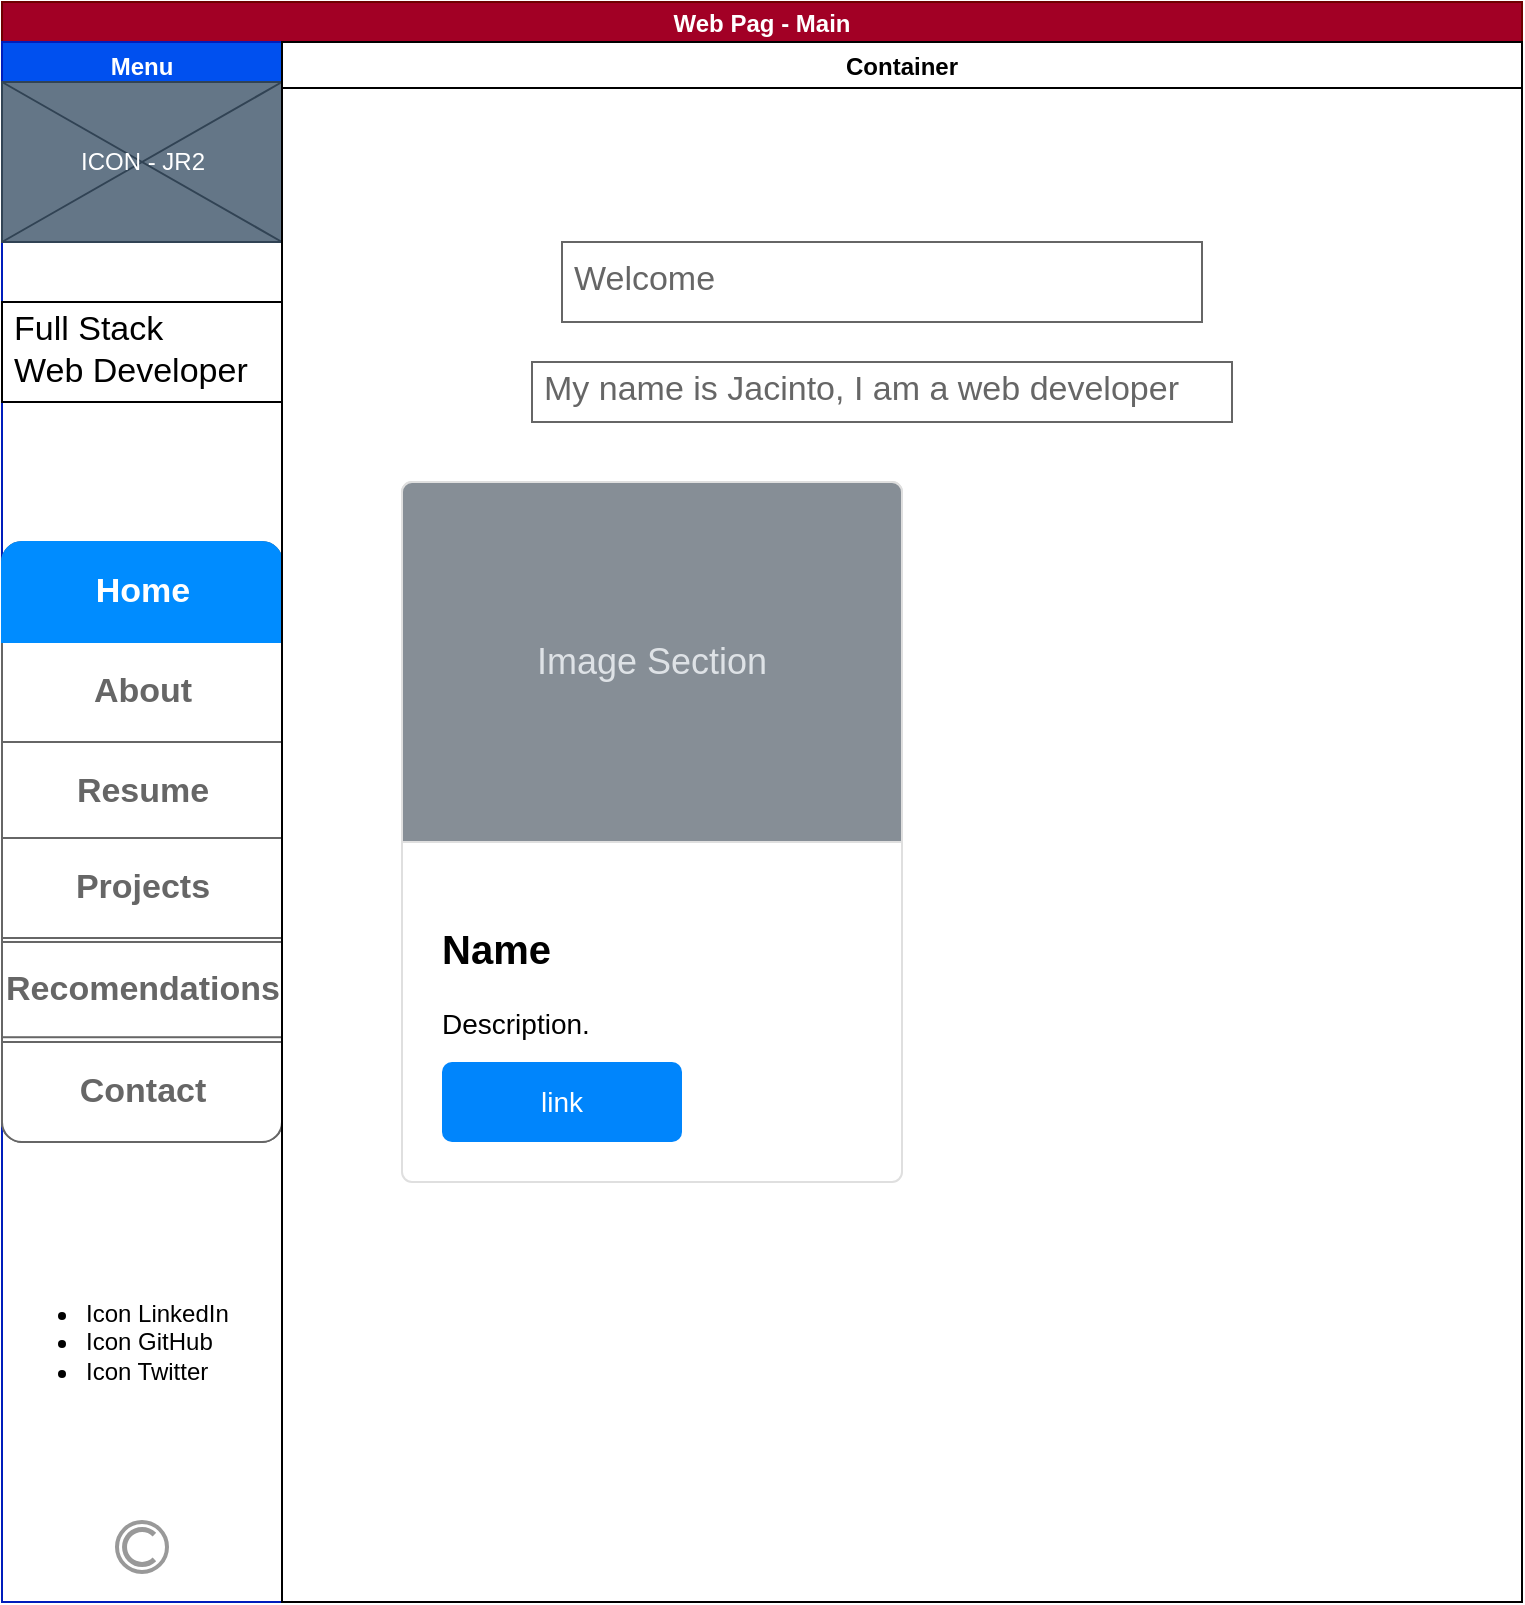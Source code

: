 <mxfile>
    <diagram id="IR0-oYXNP4bLCSk_ilNy" name="Home">
        <mxGraphModel dx="1168" dy="863" grid="1" gridSize="10" guides="1" tooltips="1" connect="1" arrows="1" fold="1" page="1" pageScale="1" pageWidth="827" pageHeight="1169" math="0" shadow="0">
            <root>
                <mxCell id="0"/>
                <mxCell id="1" parent="0"/>
                <mxCell id="2" value="Web Pag - Main" style="swimlane;fillColor=#a20025;strokeColor=#6F0000;fontColor=#ffffff;startSize=20;" parent="1" vertex="1">
                    <mxGeometry x="40" y="40" width="760" height="800" as="geometry"/>
                </mxCell>
                <mxCell id="3" value="Menu" style="swimlane;fillColor=#0050ef;strokeColor=#001DBC;fontColor=#ffffff;" parent="2" vertex="1">
                    <mxGeometry y="20" width="140" height="780" as="geometry"/>
                </mxCell>
                <mxCell id="21" value="" style="group" parent="3" vertex="1" connectable="0">
                    <mxGeometry y="130" width="140" height="635" as="geometry"/>
                </mxCell>
                <mxCell id="8" value="" style="strokeColor=#999999;verticalLabelPosition=bottom;shadow=0;dashed=0;verticalAlign=top;strokeWidth=2;html=1;shape=mxgraph.mockup.misc.copyrightIcon;" parent="21" vertex="1">
                    <mxGeometry x="57.5" y="610" width="25" height="25" as="geometry"/>
                </mxCell>
                <mxCell id="10" value="" style="strokeWidth=1;shadow=0;dashed=0;align=center;html=1;shape=mxgraph.mockup.rrect;rSize=10;strokeColor=#666666;" parent="21" vertex="1">
                    <mxGeometry y="120" width="140" height="300" as="geometry"/>
                </mxCell>
                <mxCell id="11" value="About" style="strokeColor=inherit;fillColor=inherit;gradientColor=inherit;strokeWidth=1;shadow=0;dashed=0;align=center;html=1;shape=mxgraph.mockup.rrect;rSize=0;fontSize=17;fontColor=#666666;fontStyle=1;resizeWidth=1;" parent="10" vertex="1">
                    <mxGeometry width="140" height="50" relative="1" as="geometry">
                        <mxPoint y="50" as="offset"/>
                    </mxGeometry>
                </mxCell>
                <mxCell id="12" value="Resume" style="strokeColor=inherit;fillColor=inherit;gradientColor=inherit;strokeWidth=1;shadow=0;dashed=0;align=center;html=1;shape=mxgraph.mockup.rrect;rSize=0;fontSize=17;fontColor=#666666;fontStyle=1;resizeWidth=1;" parent="10" vertex="1">
                    <mxGeometry width="140" height="50" relative="1" as="geometry">
                        <mxPoint y="100" as="offset"/>
                    </mxGeometry>
                </mxCell>
                <mxCell id="14" value="Home" style="strokeWidth=1;shadow=0;dashed=0;align=center;html=1;shape=mxgraph.mockup.topButton;rSize=10;fontSize=17;fontColor=#ffffff;fontStyle=1;fillColor=#008cff;strokeColor=#008cff;resizeWidth=1;" parent="10" vertex="1">
                    <mxGeometry width="140" height="50" relative="1" as="geometry"/>
                </mxCell>
                <mxCell id="13" value="Contact" style="strokeColor=inherit;fillColor=inherit;gradientColor=inherit;strokeWidth=1;shadow=0;dashed=0;align=center;html=1;shape=mxgraph.mockup.bottomButton;rSize=10;fontSize=17;fontColor=#666666;fontStyle=1;resizeWidth=1;" parent="10" vertex="1">
                    <mxGeometry y="1" width="140" height="50" relative="1" as="geometry">
                        <mxPoint y="-50" as="offset"/>
                    </mxGeometry>
                </mxCell>
                <mxCell id="16" value="Projects" style="strokeColor=inherit;fillColor=inherit;gradientColor=inherit;strokeWidth=1;shadow=0;dashed=0;align=center;html=1;shape=mxgraph.mockup.rrect;rSize=0;fontSize=17;fontColor=#666666;fontStyle=1;resizeWidth=1;" parent="10" vertex="1">
                    <mxGeometry width="140" height="50" relative="1" as="geometry">
                        <mxPoint y="148" as="offset"/>
                    </mxGeometry>
                </mxCell>
                <mxCell id="17" value="Recomendations" style="strokeColor=inherit;fillColor=inherit;gradientColor=inherit;strokeWidth=1;shadow=0;dashed=0;align=center;html=1;shape=mxgraph.mockup.rrect;rSize=0;fontSize=17;fontColor=#666666;fontStyle=1;resizeWidth=1;" parent="10" vertex="1">
                    <mxGeometry y="199.996" width="140" height="47.619" as="geometry"/>
                </mxCell>
                <mxCell id="18" value="Full Stack&lt;br&gt;Web Developer" style="strokeWidth=1;shadow=0;dashed=0;align=center;html=1;shape=mxgraph.mockup.text.textBox;align=left;fontSize=17;spacingLeft=4;spacingTop=-3;mainText=;" parent="21" vertex="1">
                    <mxGeometry width="140" height="50" as="geometry"/>
                </mxCell>
                <mxCell id="19" value="&lt;ul&gt;&lt;li&gt;Icon LinkedIn&lt;/li&gt;&lt;li&gt;Icon GitHub&lt;/li&gt;&lt;li&gt;Icon Twitter&lt;/li&gt;&lt;/ul&gt;" style="text;strokeColor=none;fillColor=none;html=1;whiteSpace=wrap;verticalAlign=middle;overflow=hidden;" parent="21" vertex="1">
                    <mxGeometry y="480" width="140" height="80" as="geometry"/>
                </mxCell>
                <mxCell id="7" value="ICON - JR2" style="verticalLabelPosition=middle;shadow=0;dashed=0;align=center;html=1;verticalAlign=middle;strokeWidth=1;shape=mxgraph.mockup.graphics.simpleIcon;strokeColor=#314354;fillColor=#647687;fontColor=#ffffff;labelPosition=center;" parent="3" vertex="1">
                    <mxGeometry y="20" width="140" height="80" as="geometry"/>
                </mxCell>
                <mxCell id="5" value="Container" style="swimlane;" parent="2" vertex="1">
                    <mxGeometry x="140" y="20" width="620" height="780" as="geometry"/>
                </mxCell>
                <mxCell id="CMuKQLkMS000MjEjf8rE-21" value="Welcome" style="strokeWidth=1;shadow=0;dashed=0;align=center;html=1;shape=mxgraph.mockup.text.textBox;fontColor=#666666;align=left;fontSize=17;spacingLeft=4;spacingTop=-3;strokeColor=#666666;mainText=;labelBackgroundColor=none;gradientColor=none;" vertex="1" parent="5">
                    <mxGeometry x="140" y="100" width="320" height="40" as="geometry"/>
                </mxCell>
                <mxCell id="kHL3NNmlqyA6lNtrbPEQ-21" value="My name is Jacinto, I am a web developer" style="strokeWidth=1;shadow=0;dashed=0;align=center;html=1;shape=mxgraph.mockup.text.textBox;fontColor=#666666;align=left;fontSize=17;spacingLeft=4;spacingTop=-3;strokeColor=#666666;mainText=;labelBackgroundColor=none;gradientColor=none;" vertex="1" parent="5">
                    <mxGeometry x="125" y="160" width="350" height="30" as="geometry"/>
                </mxCell>
                <mxCell id="kHL3NNmlqyA6lNtrbPEQ-22" value="&lt;b&gt;&lt;font style=&quot;font-size: 20px&quot;&gt;Name&lt;/font&gt;&lt;/b&gt;&lt;br style=&quot;font-size: 14px&quot;&gt;&lt;br style=&quot;font-size: 14px&quot;&gt;Description." style="html=1;shadow=0;dashed=0;shape=mxgraph.bootstrap.rrect;rSize=5;strokeColor=#DFDFDF;html=1;whiteSpace=wrap;fillColor=#ffffff;fontColor=#000000;verticalAlign=bottom;align=left;spacing=20;spacingBottom=50;fontSize=14;" vertex="1" parent="5">
                    <mxGeometry x="60" y="220" width="250" height="350" as="geometry"/>
                </mxCell>
                <mxCell id="kHL3NNmlqyA6lNtrbPEQ-23" value="Image Section" style="html=1;shadow=0;dashed=0;shape=mxgraph.bootstrap.topButton;rSize=5;perimeter=none;whiteSpace=wrap;fillColor=#868E96;strokeColor=#DFDFDF;fontColor=#DEE2E6;resizeWidth=1;fontSize=18;" vertex="1" parent="kHL3NNmlqyA6lNtrbPEQ-22">
                    <mxGeometry width="250" height="180" relative="1" as="geometry"/>
                </mxCell>
                <mxCell id="kHL3NNmlqyA6lNtrbPEQ-24" value="link" style="html=1;shadow=0;dashed=0;shape=mxgraph.bootstrap.rrect;rSize=5;perimeter=none;whiteSpace=wrap;fillColor=#0085FC;strokeColor=none;fontColor=#ffffff;resizeWidth=1;fontSize=14;" vertex="1" parent="kHL3NNmlqyA6lNtrbPEQ-22">
                    <mxGeometry y="1" width="120" height="40" relative="1" as="geometry">
                        <mxPoint x="20" y="-60" as="offset"/>
                    </mxGeometry>
                </mxCell>
            </root>
        </mxGraphModel>
    </diagram>
    <diagram name="About" id="Hk-5tGy8aKRYwgjMn55X">
        <mxGraphModel dx="1168" dy="863" grid="1" gridSize="10" guides="1" tooltips="1" connect="1" arrows="1" fold="1" page="1" pageScale="1" pageWidth="827" pageHeight="1169" math="0" shadow="0">
            <root>
                <mxCell id="nXquiS0ziOtEOEFLLR2s-0"/>
                <mxCell id="nXquiS0ziOtEOEFLLR2s-1" parent="nXquiS0ziOtEOEFLLR2s-0"/>
                <mxCell id="nXquiS0ziOtEOEFLLR2s-2" value="Web Pag - Main" style="swimlane;fillColor=#a20025;strokeColor=#6F0000;fontColor=#ffffff;startSize=20;" parent="nXquiS0ziOtEOEFLLR2s-1" vertex="1">
                    <mxGeometry x="40" y="40" width="760" height="800" as="geometry"/>
                </mxCell>
                <mxCell id="nXquiS0ziOtEOEFLLR2s-3" value="Menu" style="swimlane;fillColor=#0050ef;strokeColor=#001DBC;fontColor=#ffffff;" parent="nXquiS0ziOtEOEFLLR2s-2" vertex="1">
                    <mxGeometry y="20" width="140" height="780" as="geometry"/>
                </mxCell>
                <mxCell id="nXquiS0ziOtEOEFLLR2s-4" value="" style="group" parent="nXquiS0ziOtEOEFLLR2s-3" vertex="1" connectable="0">
                    <mxGeometry y="130" width="140" height="635" as="geometry"/>
                </mxCell>
                <mxCell id="nXquiS0ziOtEOEFLLR2s-5" value="" style="strokeColor=#999999;verticalLabelPosition=bottom;shadow=0;dashed=0;verticalAlign=top;strokeWidth=2;html=1;shape=mxgraph.mockup.misc.copyrightIcon;" parent="nXquiS0ziOtEOEFLLR2s-4" vertex="1">
                    <mxGeometry x="57.5" y="610" width="25" height="25" as="geometry"/>
                </mxCell>
                <mxCell id="nXquiS0ziOtEOEFLLR2s-6" value="" style="strokeWidth=1;shadow=0;dashed=0;align=center;html=1;shape=mxgraph.mockup.rrect;rSize=10;strokeColor=#666666;" parent="nXquiS0ziOtEOEFLLR2s-4" vertex="1">
                    <mxGeometry y="120" width="140" height="300" as="geometry"/>
                </mxCell>
                <mxCell id="nXquiS0ziOtEOEFLLR2s-7" value="About" style="strokeColor=#006EAF;fillColor=#1ba1e2;strokeWidth=1;shadow=0;dashed=0;align=center;html=1;shape=mxgraph.mockup.rrect;rSize=0;fontSize=17;fontColor=#ffffff;fontStyle=1;resizeWidth=1;" parent="nXquiS0ziOtEOEFLLR2s-6" vertex="1">
                    <mxGeometry width="140" height="50" relative="1" as="geometry">
                        <mxPoint y="50" as="offset"/>
                    </mxGeometry>
                </mxCell>
                <mxCell id="nXquiS0ziOtEOEFLLR2s-8" value="Resume" style="strokeColor=inherit;fillColor=inherit;gradientColor=inherit;strokeWidth=1;shadow=0;dashed=0;align=center;html=1;shape=mxgraph.mockup.rrect;rSize=0;fontSize=17;fontColor=#666666;fontStyle=1;resizeWidth=1;" parent="nXquiS0ziOtEOEFLLR2s-6" vertex="1">
                    <mxGeometry width="140" height="50" relative="1" as="geometry">
                        <mxPoint y="100" as="offset"/>
                    </mxGeometry>
                </mxCell>
                <mxCell id="nXquiS0ziOtEOEFLLR2s-9" value="Home" style="strokeWidth=1;shadow=0;dashed=0;align=center;html=1;shape=mxgraph.mockup.topButton;rSize=10;fontSize=17;fontStyle=1;resizeWidth=1;" parent="nXquiS0ziOtEOEFLLR2s-6" vertex="1">
                    <mxGeometry width="140" height="50" relative="1" as="geometry"/>
                </mxCell>
                <mxCell id="nXquiS0ziOtEOEFLLR2s-10" value="Contact" style="strokeColor=inherit;fillColor=inherit;gradientColor=inherit;strokeWidth=1;shadow=0;dashed=0;align=center;html=1;shape=mxgraph.mockup.bottomButton;rSize=10;fontSize=17;fontColor=#666666;fontStyle=1;resizeWidth=1;" parent="nXquiS0ziOtEOEFLLR2s-6" vertex="1">
                    <mxGeometry y="1" width="140" height="50" relative="1" as="geometry">
                        <mxPoint y="-50" as="offset"/>
                    </mxGeometry>
                </mxCell>
                <mxCell id="nXquiS0ziOtEOEFLLR2s-11" value="Projects" style="strokeColor=inherit;fillColor=inherit;gradientColor=inherit;strokeWidth=1;shadow=0;dashed=0;align=center;html=1;shape=mxgraph.mockup.rrect;rSize=0;fontSize=17;fontColor=#666666;fontStyle=1;resizeWidth=1;" parent="nXquiS0ziOtEOEFLLR2s-6" vertex="1">
                    <mxGeometry width="140" height="50" relative="1" as="geometry">
                        <mxPoint y="148" as="offset"/>
                    </mxGeometry>
                </mxCell>
                <mxCell id="nXquiS0ziOtEOEFLLR2s-12" value="Recomendations" style="strokeColor=inherit;fillColor=inherit;gradientColor=inherit;strokeWidth=1;shadow=0;dashed=0;align=center;html=1;shape=mxgraph.mockup.rrect;rSize=0;fontSize=17;fontColor=#666666;fontStyle=1;resizeWidth=1;" parent="nXquiS0ziOtEOEFLLR2s-6" vertex="1">
                    <mxGeometry y="199.996" width="140" height="47.619" as="geometry"/>
                </mxCell>
                <mxCell id="nXquiS0ziOtEOEFLLR2s-13" value="Full Stack&lt;br&gt;Web Developer" style="strokeWidth=1;shadow=0;dashed=0;align=center;html=1;shape=mxgraph.mockup.text.textBox;align=left;fontSize=17;spacingLeft=4;spacingTop=-3;mainText=;" parent="nXquiS0ziOtEOEFLLR2s-4" vertex="1">
                    <mxGeometry width="140" height="50" as="geometry"/>
                </mxCell>
                <mxCell id="nXquiS0ziOtEOEFLLR2s-14" value="&lt;ul&gt;&lt;li&gt;Icon LinkedIn&lt;/li&gt;&lt;li&gt;Icon GitHub&lt;/li&gt;&lt;li&gt;Icon Twitter&lt;/li&gt;&lt;/ul&gt;" style="text;strokeColor=none;fillColor=none;html=1;whiteSpace=wrap;verticalAlign=middle;overflow=hidden;" parent="nXquiS0ziOtEOEFLLR2s-4" vertex="1">
                    <mxGeometry y="480" width="140" height="80" as="geometry"/>
                </mxCell>
                <mxCell id="nXquiS0ziOtEOEFLLR2s-15" value="ICON - JR2" style="verticalLabelPosition=middle;shadow=0;dashed=0;align=center;html=1;verticalAlign=middle;strokeWidth=1;shape=mxgraph.mockup.graphics.simpleIcon;strokeColor=#314354;labelBackgroundColor=none;labelBorderColor=none;labelPosition=center;fontColor=#ffffff;fillColor=#647687;" parent="nXquiS0ziOtEOEFLLR2s-3" vertex="1">
                    <mxGeometry y="20" width="140" height="80" as="geometry"/>
                </mxCell>
                <mxCell id="nXquiS0ziOtEOEFLLR2s-16" value="Container" style="swimlane;" parent="nXquiS0ziOtEOEFLLR2s-2" vertex="1">
                    <mxGeometry x="140" y="20" width="620" height="780" as="geometry"/>
                </mxCell>
                <mxCell id="z5HRJ_PuQ8KHgq6dvx6q-11" value="DONWLOAD RESUME" style="strokeWidth=1;shadow=0;dashed=0;align=center;html=1;shape=mxgraph.mockup.text.textBox;align=left;fontSize=17;spacingLeft=4;spacingTop=-3;mainText=;fontStyle=0" parent="nXquiS0ziOtEOEFLLR2s-16" vertex="1">
                    <mxGeometry x="20" y="460" width="240" height="40" as="geometry"/>
                </mxCell>
                <mxCell id="z5HRJ_PuQ8KHgq6dvx6q-13" value="" style="verticalLabelPosition=bottom;shadow=0;dashed=0;align=center;html=1;verticalAlign=top;strokeWidth=1;shape=mxgraph.mockup.containers.userMale;strokeColor=#666666;strokeColor2=#008cff;labelBackgroundColor=none;fontColor=#FFFFFF;gradientColor=none;" parent="nXquiS0ziOtEOEFLLR2s-16" vertex="1">
                    <mxGeometry x="20" y="60" width="240" height="360" as="geometry"/>
                </mxCell>
                <mxCell id="z5HRJ_PuQ8KHgq6dvx6q-12" value="Title" style="strokeWidth=1;shadow=0;dashed=0;align=center;html=1;shape=mxgraph.mockup.text.textBox;fontColor=#666666;align=left;fontSize=17;spacingLeft=4;spacingTop=-3;strokeColor=#666666;mainText=;labelBackgroundColor=none;gradientColor=none;" parent="nXquiS0ziOtEOEFLLR2s-16" vertex="1">
                    <mxGeometry x="300" y="60" width="200" height="40" as="geometry"/>
                </mxCell>
                <mxCell id="z5HRJ_PuQ8KHgq6dvx6q-14" value="Subtitle" style="strokeWidth=1;shadow=0;dashed=0;align=center;html=1;shape=mxgraph.mockup.text.textBox;fontColor=#666666;align=left;fontSize=17;spacingLeft=4;spacingTop=-3;strokeColor=#666666;mainText=;labelBackgroundColor=none;gradientColor=none;" parent="nXquiS0ziOtEOEFLLR2s-16" vertex="1">
                    <mxGeometry x="300" y="110" width="160" height="30" as="geometry"/>
                </mxCell>
                <mxCell id="z5HRJ_PuQ8KHgq6dvx6q-19" value="Description" style="strokeWidth=1;shadow=0;dashed=0;align=center;html=1;shape=mxgraph.mockup.text.textBox;fontColor=#666666;align=left;fontSize=17;spacingLeft=4;spacingTop=-3;strokeColor=#666666;mainText=;labelBackgroundColor=none;gradientColor=none;" parent="nXquiS0ziOtEOEFLLR2s-16" vertex="1">
                    <mxGeometry x="300" y="160" width="300" height="80" as="geometry"/>
                </mxCell>
                <mxCell id="z5HRJ_PuQ8KHgq6dvx6q-20" value="Name" style="strokeWidth=1;shadow=0;dashed=0;align=center;html=1;shape=mxgraph.mockup.text.textBox;fontColor=#666666;align=left;fontSize=17;spacingLeft=4;spacingTop=-3;strokeColor=#666666;mainText=;labelBackgroundColor=none;gradientColor=none;" parent="nXquiS0ziOtEOEFLLR2s-16" vertex="1">
                    <mxGeometry x="300" y="260" width="140" height="20" as="geometry"/>
                </mxCell>
                <mxCell id="z5HRJ_PuQ8KHgq6dvx6q-21" value="Address" style="strokeWidth=1;shadow=0;dashed=0;align=center;html=1;shape=mxgraph.mockup.text.textBox;fontColor=#666666;align=left;fontSize=17;spacingLeft=4;spacingTop=-3;strokeColor=#666666;mainText=;labelBackgroundColor=none;gradientColor=none;" parent="nXquiS0ziOtEOEFLLR2s-16" vertex="1">
                    <mxGeometry x="460" y="260" width="140" height="20" as="geometry"/>
                </mxCell>
                <mxCell id="z5HRJ_PuQ8KHgq6dvx6q-22" value="Birthday" style="strokeWidth=1;shadow=0;dashed=0;align=center;html=1;shape=mxgraph.mockup.text.textBox;fontColor=#666666;align=left;fontSize=17;spacingLeft=4;spacingTop=-3;strokeColor=#666666;mainText=;labelBackgroundColor=none;gradientColor=none;" parent="nXquiS0ziOtEOEFLLR2s-16" vertex="1">
                    <mxGeometry x="300" y="290" width="140" height="20" as="geometry"/>
                </mxCell>
                <mxCell id="z5HRJ_PuQ8KHgq6dvx6q-23" value="Nationality" style="strokeWidth=1;shadow=0;dashed=0;align=center;html=1;shape=mxgraph.mockup.text.textBox;fontColor=#666666;align=left;fontSize=17;spacingLeft=4;spacingTop=-3;strokeColor=#666666;mainText=;labelBackgroundColor=none;gradientColor=none;" parent="nXquiS0ziOtEOEFLLR2s-16" vertex="1">
                    <mxGeometry x="300" y="320" width="140" height="20" as="geometry"/>
                </mxCell>
                <mxCell id="z5HRJ_PuQ8KHgq6dvx6q-25" value="Phone" style="strokeWidth=1;shadow=0;dashed=0;align=center;html=1;shape=mxgraph.mockup.text.textBox;fontColor=#666666;align=left;fontSize=17;spacingLeft=4;spacingTop=-3;strokeColor=#666666;mainText=;labelBackgroundColor=none;gradientColor=none;" parent="nXquiS0ziOtEOEFLLR2s-16" vertex="1">
                    <mxGeometry x="460" y="320" width="140" height="20" as="geometry"/>
                </mxCell>
                <mxCell id="z5HRJ_PuQ8KHgq6dvx6q-26" value="Website" style="strokeWidth=1;shadow=0;dashed=0;align=center;html=1;shape=mxgraph.mockup.text.textBox;fontColor=#666666;align=left;fontSize=17;spacingLeft=4;spacingTop=-3;strokeColor=#666666;mainText=;labelBackgroundColor=none;gradientColor=none;" parent="nXquiS0ziOtEOEFLLR2s-16" vertex="1">
                    <mxGeometry x="460" y="350" width="140" height="20" as="geometry"/>
                </mxCell>
                <mxCell id="z5HRJ_PuQ8KHgq6dvx6q-28" value="Social Links" style="strokeWidth=1;shadow=0;dashed=0;align=center;html=1;shape=mxgraph.mockup.text.textBox;fontColor=#666666;align=left;fontSize=17;spacingLeft=4;spacingTop=-3;strokeColor=#666666;mainText=;labelBackgroundColor=none;gradientColor=none;" parent="nXquiS0ziOtEOEFLLR2s-16" vertex="1">
                    <mxGeometry x="300" y="420" width="160" height="30" as="geometry"/>
                </mxCell>
                <mxCell id="z5HRJ_PuQ8KHgq6dvx6q-29" value="LinkedIn" style="verticalLabelPosition=middle;shadow=0;dashed=0;align=center;html=1;verticalAlign=middle;strokeWidth=1;shape=mxgraph.mockup.graphics.simpleIcon;labelBackgroundColor=none;labelBorderColor=none;labelPosition=center;fillColor=#f5f5f5;strokeColor=#666666;gradientColor=#b3b3b3;fontColor=#1111F0;" parent="nXquiS0ziOtEOEFLLR2s-16" vertex="1">
                    <mxGeometry x="300" y="460" width="40" height="40" as="geometry"/>
                </mxCell>
                <mxCell id="z5HRJ_PuQ8KHgq6dvx6q-33" value="GitHub" style="verticalLabelPosition=middle;shadow=0;dashed=0;align=center;html=1;verticalAlign=middle;strokeWidth=1;shape=mxgraph.mockup.graphics.simpleIcon;labelBackgroundColor=none;labelBorderColor=none;labelPosition=center;fillColor=#f5f5f5;strokeColor=#666666;gradientColor=#b3b3b3;fontColor=#1111F0;" parent="nXquiS0ziOtEOEFLLR2s-16" vertex="1">
                    <mxGeometry x="360" y="460" width="40" height="40" as="geometry"/>
                </mxCell>
                <mxCell id="hQcqBPpFG1XvLBfjd8JW-0" value="learn more about me" style="html=1;shadow=0;dashed=0;shape=mxgraph.bootstrap.rrect;rSize=5;strokeColor=none;strokeWidth=1;fillColor=none;fontColor=#0085FC;whiteSpace=wrap;align=center;verticalAlign=middle;spacingLeft=0;fontStyle=0;fontSize=16;spacing=5;labelBackgroundColor=none;" parent="nXquiS0ziOtEOEFLLR2s-16" vertex="1">
                    <mxGeometry x="430" y="505" width="170" height="40" as="geometry"/>
                </mxCell>
                <mxCell id="z5HRJ_PuQ8KHgq6dvx6q-24" value="Email" style="strokeWidth=1;shadow=0;dashed=0;align=center;html=1;shape=mxgraph.mockup.text.textBox;fontColor=#666666;align=left;fontSize=17;spacingLeft=4;spacingTop=-3;strokeColor=#666666;mainText=;labelBackgroundColor=none;gradientColor=none;" parent="nXquiS0ziOtEOEFLLR2s-1" vertex="1">
                    <mxGeometry x="640" y="350" width="140" height="20" as="geometry"/>
                </mxCell>
                <mxCell id="z5HRJ_PuQ8KHgq6dvx6q-34" value="Twitter" style="verticalLabelPosition=middle;shadow=0;dashed=0;align=center;html=1;verticalAlign=middle;strokeWidth=1;shape=mxgraph.mockup.graphics.simpleIcon;labelBackgroundColor=none;labelBorderColor=none;labelPosition=center;fillColor=#f5f5f5;strokeColor=#666666;gradientColor=#b3b3b3;fontColor=#1111F0;" parent="nXquiS0ziOtEOEFLLR2s-1" vertex="1">
                    <mxGeometry x="600" y="520" width="40" height="40" as="geometry"/>
                </mxCell>
            </root>
        </mxGraphModel>
    </diagram>
    <diagram name="Resume" id="F-GLD9EuuTn_76Qk3nD8">
        <mxGraphModel dx="1168" dy="863" grid="1" gridSize="10" guides="1" tooltips="1" connect="1" arrows="1" fold="1" page="1" pageScale="1" pageWidth="827" pageHeight="1169" math="0" shadow="0">
            <root>
                <mxCell id="cDKOREvgyBEhfS5hHDBu-0"/>
                <mxCell id="cDKOREvgyBEhfS5hHDBu-1" parent="cDKOREvgyBEhfS5hHDBu-0"/>
                <mxCell id="cDKOREvgyBEhfS5hHDBu-2" value="Web Pag - Main" style="swimlane;fillColor=#a20025;strokeColor=#6F0000;fontColor=#ffffff;startSize=20;" parent="cDKOREvgyBEhfS5hHDBu-1" vertex="1">
                    <mxGeometry x="40" y="40" width="760" height="800" as="geometry"/>
                </mxCell>
                <mxCell id="cDKOREvgyBEhfS5hHDBu-3" value="Menu" style="swimlane;fillColor=#0050ef;strokeColor=#001DBC;fontColor=#ffffff;" parent="cDKOREvgyBEhfS5hHDBu-2" vertex="1">
                    <mxGeometry y="20" width="140" height="780" as="geometry"/>
                </mxCell>
                <mxCell id="cDKOREvgyBEhfS5hHDBu-4" value="" style="group" parent="cDKOREvgyBEhfS5hHDBu-3" vertex="1" connectable="0">
                    <mxGeometry y="130" width="140" height="635" as="geometry"/>
                </mxCell>
                <mxCell id="cDKOREvgyBEhfS5hHDBu-5" value="" style="strokeColor=#999999;verticalLabelPosition=bottom;shadow=0;dashed=0;verticalAlign=top;strokeWidth=2;html=1;shape=mxgraph.mockup.misc.copyrightIcon;" parent="cDKOREvgyBEhfS5hHDBu-4" vertex="1">
                    <mxGeometry x="57.5" y="610" width="25" height="25" as="geometry"/>
                </mxCell>
                <mxCell id="cDKOREvgyBEhfS5hHDBu-6" value="" style="strokeWidth=1;shadow=0;dashed=0;align=center;html=1;shape=mxgraph.mockup.rrect;rSize=10;strokeColor=#666666;" parent="cDKOREvgyBEhfS5hHDBu-4" vertex="1">
                    <mxGeometry y="120" width="140" height="300" as="geometry"/>
                </mxCell>
                <mxCell id="cDKOREvgyBEhfS5hHDBu-7" value="About" style="strokeWidth=1;shadow=0;dashed=0;align=center;html=1;shape=mxgraph.mockup.rrect;rSize=0;fontSize=17;fontStyle=1;resizeWidth=1;" parent="cDKOREvgyBEhfS5hHDBu-6" vertex="1">
                    <mxGeometry width="140" height="50" relative="1" as="geometry">
                        <mxPoint y="50" as="offset"/>
                    </mxGeometry>
                </mxCell>
                <mxCell id="cDKOREvgyBEhfS5hHDBu-8" value="Resume" style="strokeColor=#006EAF;fillColor=#1ba1e2;strokeWidth=1;shadow=0;dashed=0;align=center;html=1;shape=mxgraph.mockup.rrect;rSize=0;fontSize=17;fontColor=#ffffff;fontStyle=1;resizeWidth=1;" parent="cDKOREvgyBEhfS5hHDBu-6" vertex="1">
                    <mxGeometry width="140" height="50" relative="1" as="geometry">
                        <mxPoint y="100" as="offset"/>
                    </mxGeometry>
                </mxCell>
                <mxCell id="cDKOREvgyBEhfS5hHDBu-9" value="Home" style="strokeWidth=1;shadow=0;dashed=0;align=center;html=1;shape=mxgraph.mockup.topButton;rSize=10;fontSize=17;fontStyle=1;resizeWidth=1;" parent="cDKOREvgyBEhfS5hHDBu-6" vertex="1">
                    <mxGeometry width="140" height="50" relative="1" as="geometry"/>
                </mxCell>
                <mxCell id="cDKOREvgyBEhfS5hHDBu-10" value="Contact" style="strokeColor=inherit;fillColor=inherit;gradientColor=inherit;strokeWidth=1;shadow=0;dashed=0;align=center;html=1;shape=mxgraph.mockup.bottomButton;rSize=10;fontSize=17;fontColor=#666666;fontStyle=1;resizeWidth=1;" parent="cDKOREvgyBEhfS5hHDBu-6" vertex="1">
                    <mxGeometry y="1" width="140" height="50" relative="1" as="geometry">
                        <mxPoint y="-50" as="offset"/>
                    </mxGeometry>
                </mxCell>
                <mxCell id="cDKOREvgyBEhfS5hHDBu-11" value="Projects" style="strokeColor=inherit;fillColor=inherit;gradientColor=inherit;strokeWidth=1;shadow=0;dashed=0;align=center;html=1;shape=mxgraph.mockup.rrect;rSize=0;fontSize=17;fontColor=#666666;fontStyle=1;resizeWidth=1;" parent="cDKOREvgyBEhfS5hHDBu-6" vertex="1">
                    <mxGeometry width="140" height="50" relative="1" as="geometry">
                        <mxPoint y="148" as="offset"/>
                    </mxGeometry>
                </mxCell>
                <mxCell id="cDKOREvgyBEhfS5hHDBu-12" value="Recomendations" style="strokeColor=inherit;fillColor=inherit;gradientColor=inherit;strokeWidth=1;shadow=0;dashed=0;align=center;html=1;shape=mxgraph.mockup.rrect;rSize=0;fontSize=17;fontColor=#666666;fontStyle=1;resizeWidth=1;" parent="cDKOREvgyBEhfS5hHDBu-6" vertex="1">
                    <mxGeometry y="199.996" width="140" height="47.619" as="geometry"/>
                </mxCell>
                <mxCell id="cDKOREvgyBEhfS5hHDBu-13" value="Full Stack&lt;br&gt;Web Developer" style="strokeWidth=1;shadow=0;dashed=0;align=center;html=1;shape=mxgraph.mockup.text.textBox;align=left;fontSize=17;spacingLeft=4;spacingTop=-3;mainText=;" parent="cDKOREvgyBEhfS5hHDBu-4" vertex="1">
                    <mxGeometry width="140" height="50" as="geometry"/>
                </mxCell>
                <mxCell id="cDKOREvgyBEhfS5hHDBu-14" value="&lt;ul&gt;&lt;li&gt;Icon LinkedIn&lt;/li&gt;&lt;li&gt;Icon GitHub&lt;/li&gt;&lt;li&gt;Icon Twitter&lt;/li&gt;&lt;/ul&gt;" style="text;strokeColor=none;fillColor=none;html=1;whiteSpace=wrap;verticalAlign=middle;overflow=hidden;" parent="cDKOREvgyBEhfS5hHDBu-4" vertex="1">
                    <mxGeometry y="480" width="140" height="80" as="geometry"/>
                </mxCell>
                <mxCell id="cDKOREvgyBEhfS5hHDBu-15" value="ICON - JR2" style="verticalLabelPosition=middle;shadow=0;dashed=0;align=center;html=1;verticalAlign=middle;strokeWidth=1;shape=mxgraph.mockup.graphics.simpleIcon;strokeColor=#314354;labelBackgroundColor=none;labelBorderColor=none;labelPosition=center;fontColor=#ffffff;fillColor=#647687;" parent="cDKOREvgyBEhfS5hHDBu-3" vertex="1">
                    <mxGeometry y="20" width="140" height="80" as="geometry"/>
                </mxCell>
                <mxCell id="cDKOREvgyBEhfS5hHDBu-16" value="Container" style="swimlane;" parent="cDKOREvgyBEhfS5hHDBu-2" vertex="1">
                    <mxGeometry x="140" y="20" width="620" height="780" as="geometry"/>
                </mxCell>
                <mxCell id="cDKOREvgyBEhfS5hHDBu-19" value="Expertise" style="strokeWidth=1;shadow=0;dashed=0;align=center;html=1;shape=mxgraph.mockup.text.textBox;fontColor=#666666;align=left;fontSize=17;spacingLeft=4;spacingTop=-3;strokeColor=#666666;mainText=;labelBackgroundColor=none;gradientColor=none;" parent="cDKOREvgyBEhfS5hHDBu-16" vertex="1">
                    <mxGeometry x="20" y="60" width="200" height="40" as="geometry"/>
                </mxCell>
                <mxCell id="cDKOREvgyBEhfS5hHDBu-21" value="Description" style="strokeWidth=1;shadow=0;dashed=0;align=center;html=1;shape=mxgraph.mockup.text.textBox;fontColor=#666666;align=left;fontSize=17;spacingLeft=4;spacingTop=-3;strokeColor=#666666;mainText=;labelBackgroundColor=none;gradientColor=none;" parent="cDKOREvgyBEhfS5hHDBu-16" vertex="1">
                    <mxGeometry x="50" y="200" width="230" height="80" as="geometry"/>
                </mxCell>
                <mxCell id="cDKOREvgyBEhfS5hHDBu-22" value="date" style="strokeWidth=1;shadow=0;dashed=0;align=center;html=1;shape=mxgraph.mockup.text.textBox;fontColor=#666666;align=left;fontSize=17;spacingLeft=4;spacingTop=-3;strokeColor=#666666;mainText=;labelBackgroundColor=none;gradientColor=none;" parent="cDKOREvgyBEhfS5hHDBu-16" vertex="1">
                    <mxGeometry x="50" y="160" width="140" height="20" as="geometry"/>
                </mxCell>
                <mxCell id="cDKOREvgyBEhfS5hHDBu-29" value="" style="verticalLabelPosition=middle;shadow=0;dashed=0;align=center;html=1;verticalAlign=middle;strokeWidth=1;shape=mxgraph.mockup.graphics.simpleIcon;labelBackgroundColor=none;labelBorderColor=none;labelPosition=center;fillColor=#f5f5f5;strokeColor=#666666;gradientColor=#b3b3b3;fontColor=#1111F0;" parent="cDKOREvgyBEhfS5hHDBu-16" vertex="1">
                    <mxGeometry x="243" y="60" width="40" height="40" as="geometry"/>
                </mxCell>
                <mxCell id="cDKOREvgyBEhfS5hHDBu-34" value="Charge - 'Business" style="strokeWidth=1;shadow=0;dashed=0;align=center;html=1;shape=mxgraph.mockup.text.textBox;fontColor=#666666;align=left;fontSize=17;spacingLeft=4;spacingTop=-3;strokeColor=#666666;mainText=;labelBackgroundColor=none;gradientColor=none;" parent="cDKOREvgyBEhfS5hHDBu-16" vertex="1">
                    <mxGeometry x="50" y="120" width="210" height="30" as="geometry"/>
                </mxCell>
                <mxCell id="cDKOREvgyBEhfS5hHDBu-36" value="Education" style="strokeWidth=1;shadow=0;dashed=0;align=center;html=1;shape=mxgraph.mockup.text.textBox;fontColor=#666666;align=left;fontSize=17;spacingLeft=4;spacingTop=-3;strokeColor=#666666;mainText=;labelBackgroundColor=none;gradientColor=none;" parent="cDKOREvgyBEhfS5hHDBu-16" vertex="1">
                    <mxGeometry x="20" y="340" width="200" height="40" as="geometry"/>
                </mxCell>
                <mxCell id="cDKOREvgyBEhfS5hHDBu-37" value="Description" style="strokeWidth=1;shadow=0;dashed=0;align=center;html=1;shape=mxgraph.mockup.text.textBox;fontColor=#666666;align=left;fontSize=17;spacingLeft=4;spacingTop=-3;strokeColor=#666666;mainText=;labelBackgroundColor=none;gradientColor=none;" parent="cDKOREvgyBEhfS5hHDBu-16" vertex="1">
                    <mxGeometry x="50" y="480" width="230" height="80" as="geometry"/>
                </mxCell>
                <mxCell id="cDKOREvgyBEhfS5hHDBu-38" value="date" style="strokeWidth=1;shadow=0;dashed=0;align=center;html=1;shape=mxgraph.mockup.text.textBox;fontColor=#666666;align=left;fontSize=17;spacingLeft=4;spacingTop=-3;strokeColor=#666666;mainText=;labelBackgroundColor=none;gradientColor=none;" parent="cDKOREvgyBEhfS5hHDBu-16" vertex="1">
                    <mxGeometry x="50" y="440" width="140" height="20" as="geometry"/>
                </mxCell>
                <mxCell id="cDKOREvgyBEhfS5hHDBu-39" value="" style="verticalLabelPosition=middle;shadow=0;dashed=0;align=center;html=1;verticalAlign=middle;strokeWidth=1;shape=mxgraph.mockup.graphics.simpleIcon;labelBackgroundColor=none;labelBorderColor=none;labelPosition=center;fillColor=#f5f5f5;strokeColor=#666666;gradientColor=#b3b3b3;fontColor=#1111F0;" parent="cDKOREvgyBEhfS5hHDBu-16" vertex="1">
                    <mxGeometry x="243" y="340" width="40" height="40" as="geometry"/>
                </mxCell>
                <mxCell id="cDKOREvgyBEhfS5hHDBu-40" value="Study - 'School" style="strokeWidth=1;shadow=0;dashed=0;align=center;html=1;shape=mxgraph.mockup.text.textBox;fontColor=#666666;align=left;fontSize=17;spacingLeft=4;spacingTop=-3;strokeColor=#666666;mainText=;labelBackgroundColor=none;gradientColor=none;" parent="cDKOREvgyBEhfS5hHDBu-16" vertex="1">
                    <mxGeometry x="50" y="400" width="210" height="30" as="geometry"/>
                </mxCell>
                <mxCell id="cDKOREvgyBEhfS5hHDBu-41" value="" style="verticalLabelPosition=bottom;shadow=0;dashed=0;align=center;html=1;verticalAlign=top;strokeWidth=1;shape=mxgraph.mockup.forms.horSlider;strokeColor=#999999;sliderStyle=basic;sliderPos=84.7;handleStyle=circle;fillColor2=#ddeeff;direction=north;labelBackgroundColor=none;fontColor=#1111F0;gradientColor=none;" parent="cDKOREvgyBEhfS5hHDBu-16" vertex="1">
                    <mxGeometry x="20" y="380" width="30" height="200" as="geometry"/>
                </mxCell>
                <mxCell id="cDKOREvgyBEhfS5hHDBu-42" value="Skills" style="strokeWidth=1;shadow=0;dashed=0;align=center;html=1;shape=mxgraph.mockup.text.textBox;fontColor=#666666;align=left;fontSize=17;spacingLeft=4;spacingTop=-3;strokeColor=#666666;mainText=;labelBackgroundColor=none;gradientColor=none;" parent="cDKOREvgyBEhfS5hHDBu-16" vertex="1">
                    <mxGeometry x="340" y="60" width="200" height="40" as="geometry"/>
                </mxCell>
                <mxCell id="cDKOREvgyBEhfS5hHDBu-43" value="" style="verticalLabelPosition=middle;shadow=0;dashed=0;align=center;html=1;verticalAlign=middle;strokeWidth=1;shape=mxgraph.mockup.graphics.simpleIcon;labelBackgroundColor=none;labelBorderColor=none;labelPosition=center;fillColor=#f5f5f5;strokeColor=#666666;gradientColor=#b3b3b3;fontColor=#1111F0;" parent="cDKOREvgyBEhfS5hHDBu-16" vertex="1">
                    <mxGeometry x="563" y="60" width="40" height="40" as="geometry"/>
                </mxCell>
                <mxCell id="cDKOREvgyBEhfS5hHDBu-44" value="Technologies" style="strokeWidth=1;shadow=0;dashed=0;align=center;html=1;shape=mxgraph.mockup.text.textBox;fontColor=#666666;align=left;fontSize=17;spacingLeft=4;spacingTop=-3;strokeColor=#666666;mainText=;labelBackgroundColor=none;gradientColor=none;" parent="cDKOREvgyBEhfS5hHDBu-16" vertex="1">
                    <mxGeometry x="350" y="110" width="210" height="30" as="geometry"/>
                </mxCell>
                <mxCell id="cDKOREvgyBEhfS5hHDBu-45" value="Java, J2EE, Spring, Junit, Mockito" style="strokeWidth=1;shadow=0;dashed=0;align=center;html=1;shape=mxgraph.mockup.text.textBox;fontColor=#666666;align=left;fontSize=17;spacingLeft=4;spacingTop=-3;strokeColor=#666666;mainText=;labelBackgroundColor=none;gradientColor=none;" parent="cDKOREvgyBEhfS5hHDBu-16" vertex="1">
                    <mxGeometry x="340" y="150" width="260" height="20" as="geometry"/>
                </mxCell>
                <mxCell id="cDKOREvgyBEhfS5hHDBu-46" value="Sql, MySql, MongoDB" style="strokeWidth=1;shadow=0;dashed=0;align=center;html=1;shape=mxgraph.mockup.text.textBox;fontColor=#666666;align=left;fontSize=17;spacingLeft=4;spacingTop=-3;strokeColor=#666666;mainText=;labelBackgroundColor=none;gradientColor=none;" parent="cDKOREvgyBEhfS5hHDBu-16" vertex="1">
                    <mxGeometry x="340" y="180" width="260" height="20" as="geometry"/>
                </mxCell>
                <mxCell id="cDKOREvgyBEhfS5hHDBu-64" value="Html, Css, Sass, BootStrap" style="strokeWidth=1;shadow=0;dashed=0;align=center;html=1;shape=mxgraph.mockup.text.textBox;fontColor=#666666;align=left;fontSize=17;spacingLeft=4;spacingTop=-3;strokeColor=#666666;mainText=;labelBackgroundColor=none;gradientColor=none;" parent="cDKOREvgyBEhfS5hHDBu-16" vertex="1">
                    <mxGeometry x="340" y="210" width="260" height="20" as="geometry"/>
                </mxCell>
                <mxCell id="cDKOREvgyBEhfS5hHDBu-65" value="Outils" style="strokeWidth=1;shadow=0;dashed=0;align=center;html=1;shape=mxgraph.mockup.text.textBox;fontColor=#666666;align=left;fontSize=17;spacingLeft=4;spacingTop=-3;strokeColor=#666666;mainText=;labelBackgroundColor=none;gradientColor=none;" parent="cDKOREvgyBEhfS5hHDBu-16" vertex="1">
                    <mxGeometry x="350" y="280" width="210" height="30" as="geometry"/>
                </mxCell>
                <mxCell id="cDKOREvgyBEhfS5hHDBu-66" value="Linux, Windows" style="strokeWidth=1;shadow=0;dashed=0;align=center;html=1;shape=mxgraph.mockup.text.textBox;fontColor=#666666;align=left;fontSize=17;spacingLeft=4;spacingTop=-3;strokeColor=#666666;mainText=;labelBackgroundColor=none;gradientColor=none;" parent="cDKOREvgyBEhfS5hHDBu-16" vertex="1">
                    <mxGeometry x="340" y="320" width="260" height="20" as="geometry"/>
                </mxCell>
                <mxCell id="cDKOREvgyBEhfS5hHDBu-67" value="Agile, Scrum" style="strokeWidth=1;shadow=0;dashed=0;align=center;html=1;shape=mxgraph.mockup.text.textBox;fontColor=#666666;align=left;fontSize=17;spacingLeft=4;spacingTop=-3;strokeColor=#666666;mainText=;labelBackgroundColor=none;gradientColor=none;" parent="cDKOREvgyBEhfS5hHDBu-16" vertex="1">
                    <mxGeometry x="340" y="350" width="260" height="20" as="geometry"/>
                </mxCell>
                <mxCell id="cDKOREvgyBEhfS5hHDBu-68" value="Jira, Confluence" style="strokeWidth=1;shadow=0;dashed=0;align=center;html=1;shape=mxgraph.mockup.text.textBox;fontColor=#666666;align=left;fontSize=17;spacingLeft=4;spacingTop=-3;strokeColor=#666666;mainText=;labelBackgroundColor=none;gradientColor=none;" parent="cDKOREvgyBEhfS5hHDBu-16" vertex="1">
                    <mxGeometry x="340" y="380" width="260" height="20" as="geometry"/>
                </mxCell>
                <mxCell id="cDKOREvgyBEhfS5hHDBu-69" value="JavaScript, Angular, Jasmine" style="strokeWidth=1;shadow=0;dashed=0;align=center;html=1;shape=mxgraph.mockup.text.textBox;fontColor=#666666;align=left;fontSize=17;spacingLeft=4;spacingTop=-3;strokeColor=#666666;mainText=;labelBackgroundColor=none;gradientColor=none;" parent="cDKOREvgyBEhfS5hHDBu-16" vertex="1">
                    <mxGeometry x="340" y="240" width="260" height="20" as="geometry"/>
                </mxCell>
                <mxCell id="cDKOREvgyBEhfS5hHDBu-70" value="Git, GitHub, GitLab, SVN" style="strokeWidth=1;shadow=0;dashed=0;align=center;html=1;shape=mxgraph.mockup.text.textBox;fontColor=#666666;align=left;fontSize=17;spacingLeft=4;spacingTop=-3;strokeColor=#666666;mainText=;labelBackgroundColor=none;gradientColor=none;" parent="cDKOREvgyBEhfS5hHDBu-16" vertex="1">
                    <mxGeometry x="340" y="410" width="260" height="20" as="geometry"/>
                </mxCell>
                <mxCell id="cDKOREvgyBEhfS5hHDBu-71" value="Weblogic, Kubernetes" style="strokeWidth=1;shadow=0;dashed=0;align=center;html=1;shape=mxgraph.mockup.text.textBox;fontColor=#666666;align=left;fontSize=17;spacingLeft=4;spacingTop=-3;strokeColor=#666666;mainText=;labelBackgroundColor=none;gradientColor=none;" parent="cDKOREvgyBEhfS5hHDBu-16" vertex="1">
                    <mxGeometry x="340" y="440" width="260" height="20" as="geometry"/>
                </mxCell>
                <mxCell id="cDKOREvgyBEhfS5hHDBu-72" value="Languages" style="strokeWidth=1;shadow=0;dashed=0;align=center;html=1;shape=mxgraph.mockup.text.textBox;fontColor=#666666;align=left;fontSize=17;spacingLeft=4;spacingTop=-3;strokeColor=#666666;mainText=;labelBackgroundColor=none;gradientColor=none;" parent="cDKOREvgyBEhfS5hHDBu-16" vertex="1">
                    <mxGeometry x="338.5" y="500" width="200" height="40" as="geometry"/>
                </mxCell>
                <mxCell id="cDKOREvgyBEhfS5hHDBu-73" value="" style="verticalLabelPosition=middle;shadow=0;dashed=0;align=center;html=1;verticalAlign=middle;strokeWidth=1;shape=mxgraph.mockup.graphics.simpleIcon;labelBackgroundColor=none;labelBorderColor=none;labelPosition=center;fillColor=#f5f5f5;strokeColor=#666666;gradientColor=#b3b3b3;fontColor=#1111F0;" parent="cDKOREvgyBEhfS5hHDBu-16" vertex="1">
                    <mxGeometry x="561.5" y="500" width="40" height="40" as="geometry"/>
                </mxCell>
                <mxCell id="cDKOREvgyBEhfS5hHDBu-79" value="Interests" style="strokeWidth=1;shadow=0;dashed=0;align=center;html=1;shape=mxgraph.mockup.text.textBox;fontColor=#666666;align=left;fontSize=17;spacingLeft=4;spacingTop=-3;strokeColor=#666666;mainText=;labelBackgroundColor=none;gradientColor=none;" parent="cDKOREvgyBEhfS5hHDBu-16" vertex="1">
                    <mxGeometry x="340" y="620" width="200" height="40" as="geometry"/>
                </mxCell>
                <mxCell id="cDKOREvgyBEhfS5hHDBu-80" value="" style="verticalLabelPosition=middle;shadow=0;dashed=0;align=center;html=1;verticalAlign=middle;strokeWidth=1;shape=mxgraph.mockup.graphics.simpleIcon;labelBackgroundColor=none;labelBorderColor=none;labelPosition=center;fillColor=#f5f5f5;strokeColor=#666666;gradientColor=#b3b3b3;fontColor=#1111F0;" parent="cDKOREvgyBEhfS5hHDBu-16" vertex="1">
                    <mxGeometry x="563" y="620" width="40" height="40" as="geometry"/>
                </mxCell>
                <mxCell id="cDKOREvgyBEhfS5hHDBu-81" value="Cooking" style="verticalLabelPosition=bottom;shadow=0;dashed=0;align=center;html=1;verticalAlign=top;strokeWidth=1;shape=mxgraph.mockup.graphics.simpleIcon;labelBackgroundColor=none;labelBorderColor=none;labelPosition=center;fillColor=#f5f5f5;strokeColor=#666666;gradientColor=#b3b3b3;fontColor=#FFFFFF;" parent="cDKOREvgyBEhfS5hHDBu-16" vertex="1">
                    <mxGeometry x="541.5" y="680" width="40" height="40" as="geometry"/>
                </mxCell>
                <mxCell id="cDKOREvgyBEhfS5hHDBu-82" value="Sport" style="verticalLabelPosition=bottom;shadow=0;dashed=0;align=center;html=1;verticalAlign=top;strokeWidth=1;shape=mxgraph.mockup.graphics.simpleIcon;labelBackgroundColor=none;labelBorderColor=none;labelPosition=center;fillColor=#f5f5f5;strokeColor=#666666;gradientColor=#b3b3b3;fontColor=#FFFFFF;" parent="cDKOREvgyBEhfS5hHDBu-16" vertex="1">
                    <mxGeometry x="341.5" y="680" width="40" height="40" as="geometry"/>
                </mxCell>
                <mxCell id="cDKOREvgyBEhfS5hHDBu-83" value="Gaming" style="verticalLabelPosition=bottom;shadow=0;dashed=0;align=center;html=1;verticalAlign=top;strokeWidth=1;shape=mxgraph.mockup.graphics.simpleIcon;labelBackgroundColor=none;labelBorderColor=none;labelPosition=center;fillColor=#f5f5f5;strokeColor=#666666;gradientColor=#b3b3b3;fontColor=#FFFFFF;" parent="cDKOREvgyBEhfS5hHDBu-16" vertex="1">
                    <mxGeometry x="391.5" y="680" width="40" height="40" as="geometry"/>
                </mxCell>
                <mxCell id="cDKOREvgyBEhfS5hHDBu-84" value="Music" style="verticalLabelPosition=bottom;shadow=0;dashed=0;align=center;html=1;verticalAlign=top;strokeWidth=1;shape=mxgraph.mockup.graphics.simpleIcon;labelBackgroundColor=none;labelBorderColor=none;labelPosition=center;fillColor=#f5f5f5;strokeColor=#666666;gradientColor=#b3b3b3;fontColor=#FFFFFF;" parent="cDKOREvgyBEhfS5hHDBu-16" vertex="1">
                    <mxGeometry x="441.5" y="680" width="40" height="40" as="geometry"/>
                </mxCell>
                <mxCell id="cDKOREvgyBEhfS5hHDBu-85" value="Travel" style="verticalLabelPosition=bottom;shadow=0;dashed=0;align=center;html=1;verticalAlign=top;strokeWidth=1;shape=mxgraph.mockup.graphics.simpleIcon;labelBackgroundColor=none;labelBorderColor=none;labelPosition=center;fillColor=#f5f5f5;strokeColor=#666666;gradientColor=#b3b3b3;fontColor=#FFFFFF;" parent="cDKOREvgyBEhfS5hHDBu-16" vertex="1">
                    <mxGeometry x="491.5" y="680" width="40" height="40" as="geometry"/>
                </mxCell>
                <mxCell id="cDKOREvgyBEhfS5hHDBu-86" value="Name - level" style="strokeWidth=1;shadow=0;dashed=0;align=center;html=1;shape=mxgraph.mockup.text.textBox;fontColor=#666666;align=left;fontSize=17;spacingLeft=4;spacingTop=-3;strokeColor=#666666;mainText=;labelBackgroundColor=none;gradientColor=none;" parent="cDKOREvgyBEhfS5hHDBu-16" vertex="1">
                    <mxGeometry x="365" y="550" width="210" height="30" as="geometry"/>
                </mxCell>
                <mxCell id="cDKOREvgyBEhfS5hHDBu-35" value="" style="verticalLabelPosition=bottom;shadow=0;dashed=0;align=center;html=1;verticalAlign=top;strokeWidth=1;shape=mxgraph.mockup.forms.horSlider;strokeColor=#999999;sliderStyle=basic;sliderPos=84.7;handleStyle=circle;fillColor2=#ddeeff;direction=north;labelBackgroundColor=none;fontColor=#1111F0;gradientColor=none;" parent="cDKOREvgyBEhfS5hHDBu-1" vertex="1">
                    <mxGeometry x="200" y="160" width="30" height="200" as="geometry"/>
                </mxCell>
            </root>
        </mxGraphModel>
    </diagram>
    <diagram name="Projects" id="UjVKMKuf1Wz-2A0fAcoj">
        <mxGraphModel dx="1168" dy="863" grid="1" gridSize="10" guides="1" tooltips="1" connect="1" arrows="1" fold="1" page="1" pageScale="1" pageWidth="827" pageHeight="1169" math="0" shadow="0">
            <root>
                <mxCell id="zKQH0HRE75pjoSiUTSbh-0"/>
                <mxCell id="zKQH0HRE75pjoSiUTSbh-1" parent="zKQH0HRE75pjoSiUTSbh-0"/>
                <mxCell id="zKQH0HRE75pjoSiUTSbh-2" value="Web Pag - Main" style="swimlane;fillColor=#a20025;strokeColor=#6F0000;fontColor=#ffffff;startSize=20;" vertex="1" parent="zKQH0HRE75pjoSiUTSbh-1">
                    <mxGeometry x="40" y="40" width="760" height="800" as="geometry"/>
                </mxCell>
                <mxCell id="zKQH0HRE75pjoSiUTSbh-3" value="Menu" style="swimlane;fillColor=#0050ef;strokeColor=#001DBC;fontColor=#ffffff;" vertex="1" parent="zKQH0HRE75pjoSiUTSbh-2">
                    <mxGeometry y="20" width="140" height="780" as="geometry"/>
                </mxCell>
                <mxCell id="zKQH0HRE75pjoSiUTSbh-4" value="" style="group" vertex="1" connectable="0" parent="zKQH0HRE75pjoSiUTSbh-3">
                    <mxGeometry y="130" width="140" height="635" as="geometry"/>
                </mxCell>
                <mxCell id="zKQH0HRE75pjoSiUTSbh-5" value="" style="strokeColor=#999999;verticalLabelPosition=bottom;shadow=0;dashed=0;verticalAlign=top;strokeWidth=2;html=1;shape=mxgraph.mockup.misc.copyrightIcon;" vertex="1" parent="zKQH0HRE75pjoSiUTSbh-4">
                    <mxGeometry x="57.5" y="610" width="25" height="25" as="geometry"/>
                </mxCell>
                <mxCell id="zKQH0HRE75pjoSiUTSbh-6" value="" style="strokeWidth=1;shadow=0;dashed=0;align=center;html=1;shape=mxgraph.mockup.rrect;rSize=10;strokeColor=#666666;" vertex="1" parent="zKQH0HRE75pjoSiUTSbh-4">
                    <mxGeometry y="120" width="140" height="300" as="geometry"/>
                </mxCell>
                <mxCell id="zKQH0HRE75pjoSiUTSbh-7" value="About" style="strokeWidth=1;shadow=0;dashed=0;align=center;html=1;shape=mxgraph.mockup.rrect;rSize=0;fontSize=17;fontStyle=1;resizeWidth=1;" vertex="1" parent="zKQH0HRE75pjoSiUTSbh-6">
                    <mxGeometry width="140" height="50" relative="1" as="geometry">
                        <mxPoint y="50" as="offset"/>
                    </mxGeometry>
                </mxCell>
                <mxCell id="zKQH0HRE75pjoSiUTSbh-8" value="Resume" style="strokeWidth=1;shadow=0;dashed=0;align=center;html=1;shape=mxgraph.mockup.rrect;rSize=0;fontSize=17;fontStyle=1;resizeWidth=1;" vertex="1" parent="zKQH0HRE75pjoSiUTSbh-6">
                    <mxGeometry width="140" height="50" relative="1" as="geometry">
                        <mxPoint y="100" as="offset"/>
                    </mxGeometry>
                </mxCell>
                <mxCell id="zKQH0HRE75pjoSiUTSbh-9" value="Home" style="strokeWidth=1;shadow=0;dashed=0;align=center;html=1;shape=mxgraph.mockup.topButton;rSize=10;fontSize=17;fontStyle=1;resizeWidth=1;" vertex="1" parent="zKQH0HRE75pjoSiUTSbh-6">
                    <mxGeometry width="140" height="50" relative="1" as="geometry"/>
                </mxCell>
                <mxCell id="zKQH0HRE75pjoSiUTSbh-10" value="Contact" style="strokeColor=inherit;fillColor=inherit;gradientColor=inherit;strokeWidth=1;shadow=0;dashed=0;align=center;html=1;shape=mxgraph.mockup.bottomButton;rSize=10;fontSize=17;fontColor=#666666;fontStyle=1;resizeWidth=1;" vertex="1" parent="zKQH0HRE75pjoSiUTSbh-6">
                    <mxGeometry y="1" width="140" height="50" relative="1" as="geometry">
                        <mxPoint y="-50" as="offset"/>
                    </mxGeometry>
                </mxCell>
                <mxCell id="zKQH0HRE75pjoSiUTSbh-11" value="Projects" style="strokeColor=#006EAF;fillColor=#1ba1e2;strokeWidth=1;shadow=0;dashed=0;align=center;html=1;shape=mxgraph.mockup.rrect;rSize=0;fontSize=17;fontColor=#ffffff;fontStyle=1;resizeWidth=1;" vertex="1" parent="zKQH0HRE75pjoSiUTSbh-6">
                    <mxGeometry width="140" height="50" relative="1" as="geometry">
                        <mxPoint y="148" as="offset"/>
                    </mxGeometry>
                </mxCell>
                <mxCell id="zKQH0HRE75pjoSiUTSbh-12" value="Recomendations" style="strokeColor=inherit;fillColor=inherit;gradientColor=inherit;strokeWidth=1;shadow=0;dashed=0;align=center;html=1;shape=mxgraph.mockup.rrect;rSize=0;fontSize=17;fontColor=#666666;fontStyle=1;resizeWidth=1;" vertex="1" parent="zKQH0HRE75pjoSiUTSbh-6">
                    <mxGeometry y="199.996" width="140" height="47.619" as="geometry"/>
                </mxCell>
                <mxCell id="zKQH0HRE75pjoSiUTSbh-13" value="Full Stack&lt;br&gt;Web Developer" style="strokeWidth=1;shadow=0;dashed=0;align=center;html=1;shape=mxgraph.mockup.text.textBox;align=left;fontSize=17;spacingLeft=4;spacingTop=-3;mainText=;" vertex="1" parent="zKQH0HRE75pjoSiUTSbh-4">
                    <mxGeometry width="140" height="50" as="geometry"/>
                </mxCell>
                <mxCell id="zKQH0HRE75pjoSiUTSbh-14" value="&lt;ul&gt;&lt;li&gt;Icon LinkedIn&lt;/li&gt;&lt;li&gt;Icon GitHub&lt;/li&gt;&lt;li&gt;Icon Twitter&lt;/li&gt;&lt;/ul&gt;" style="text;strokeColor=none;fillColor=none;html=1;whiteSpace=wrap;verticalAlign=middle;overflow=hidden;" vertex="1" parent="zKQH0HRE75pjoSiUTSbh-4">
                    <mxGeometry y="480" width="140" height="80" as="geometry"/>
                </mxCell>
                <mxCell id="zKQH0HRE75pjoSiUTSbh-15" value="ICON - JR2" style="verticalLabelPosition=middle;shadow=0;dashed=0;align=center;html=1;verticalAlign=middle;strokeWidth=1;shape=mxgraph.mockup.graphics.simpleIcon;strokeColor=#314354;labelBackgroundColor=none;labelBorderColor=none;labelPosition=center;fontColor=#ffffff;fillColor=#647687;" vertex="1" parent="zKQH0HRE75pjoSiUTSbh-3">
                    <mxGeometry y="20" width="140" height="80" as="geometry"/>
                </mxCell>
                <mxCell id="zKQH0HRE75pjoSiUTSbh-16" value="Container" style="swimlane;" vertex="1" parent="zKQH0HRE75pjoSiUTSbh-2">
                    <mxGeometry x="140" y="20" width="620" height="780" as="geometry"/>
                </mxCell>
                <mxCell id="zKQH0HRE75pjoSiUTSbh-55" value="" style="html=1;shadow=0;dashed=0;shape=mxgraph.bootstrap.rrect;rSize=5;strokeColor=#DEE2E6;html=1;whiteSpace=wrap;fillColor=#ffffff;fontColor=#0085FC;fontSize=14;" vertex="1" parent="zKQH0HRE75pjoSiUTSbh-16">
                    <mxGeometry x="200" y="730" width="220" height="30" as="geometry"/>
                </mxCell>
                <mxCell id="zKQH0HRE75pjoSiUTSbh-56" value="Previous" style="strokeColor=inherit;fillColor=inherit;gradientColor=inherit;html=1;shadow=0;dashed=0;shape=mxgraph.bootstrap.leftButton;rSize=5;perimeter=none;whiteSpace=wrap;resizeHeight=1;fontColor=#6C767D;fontSize=14;" vertex="1" parent="zKQH0HRE75pjoSiUTSbh-55">
                    <mxGeometry width="70" height="30" relative="1" as="geometry"/>
                </mxCell>
                <mxCell id="zKQH0HRE75pjoSiUTSbh-57" value="1" style="strokeColor=inherit;fillColor=inherit;gradientColor=inherit;fontColor=inherit;html=1;shadow=0;dashed=0;perimeter=none;whiteSpace=wrap;resizeHeight=1;fontSize=14;" vertex="1" parent="zKQH0HRE75pjoSiUTSbh-55">
                    <mxGeometry width="30" height="30" relative="1" as="geometry">
                        <mxPoint x="70" as="offset"/>
                    </mxGeometry>
                </mxCell>
                <mxCell id="zKQH0HRE75pjoSiUTSbh-58" value="2" style="html=1;shadow=0;dashed=0;perimeter=none;whiteSpace=wrap;resizeHeight=1;fillColor=#0085FC;strokeColor=none;fontColor=#ffffff;fontSize=14;" vertex="1" parent="zKQH0HRE75pjoSiUTSbh-55">
                    <mxGeometry width="30" height="30" relative="1" as="geometry">
                        <mxPoint x="100" as="offset"/>
                    </mxGeometry>
                </mxCell>
                <mxCell id="zKQH0HRE75pjoSiUTSbh-59" value="3" style="strokeColor=inherit;fillColor=inherit;gradientColor=inherit;fontColor=inherit;html=1;shadow=0;dashed=0;perimeter=none;whiteSpace=wrap;resizeHeight=1;fontSize=14;" vertex="1" parent="zKQH0HRE75pjoSiUTSbh-55">
                    <mxGeometry width="30" height="30" relative="1" as="geometry">
                        <mxPoint x="130" as="offset"/>
                    </mxGeometry>
                </mxCell>
                <mxCell id="zKQH0HRE75pjoSiUTSbh-60" value="Next" style="strokeColor=inherit;fillColor=inherit;gradientColor=inherit;fontColor=inherit;html=1;shadow=0;dashed=0;shape=mxgraph.bootstrap.rightButton;rSize=5;perimeter=none;whiteSpace=wrap;resizeHeight=1;fontSize=14;" vertex="1" parent="zKQH0HRE75pjoSiUTSbh-55">
                    <mxGeometry x="1" width="60" height="30" relative="1" as="geometry">
                        <mxPoint x="-60" as="offset"/>
                    </mxGeometry>
                </mxCell>
                <mxCell id="zKQH0HRE75pjoSiUTSbh-62" value="All" style="html=1;shadow=0;dashed=0;shape=mxgraph.bootstrap.rrect;rSize=5;fillColor=#0085FC;strokeColor=none;fontSize=14;fontColor=#ffffff;" vertex="1" parent="zKQH0HRE75pjoSiUTSbh-16">
                    <mxGeometry x="100" y="40" width="70" height="40" as="geometry"/>
                </mxCell>
                <mxCell id="zKQH0HRE75pjoSiUTSbh-63" value="Front" style="fillColor=none;strokeColor=none;fontSize=14;fontColor=#0085FC;" vertex="1" parent="zKQH0HRE75pjoSiUTSbh-16">
                    <mxGeometry x="170" y="40" width="60" height="40" as="geometry"/>
                </mxCell>
                <mxCell id="zKQH0HRE75pjoSiUTSbh-64" value="Back" style="fillColor=none;strokeColor=none;fontSize=14;fontColor=#0085FC;" vertex="1" parent="zKQH0HRE75pjoSiUTSbh-16">
                    <mxGeometry x="230" y="40" width="60" height="40" as="geometry"/>
                </mxCell>
                <mxCell id="zKQH0HRE75pjoSiUTSbh-52" value="&lt;b&gt;&lt;font style=&quot;font-size: 20px&quot;&gt;Name&lt;/font&gt;&lt;/b&gt;&lt;br style=&quot;font-size: 14px&quot;&gt;&lt;br style=&quot;font-size: 14px&quot;&gt;Description » quick example text to build on the card title and make up the bulk of the card's content." style="html=1;shadow=0;dashed=0;shape=mxgraph.bootstrap.rrect;rSize=5;strokeColor=#DFDFDF;html=1;whiteSpace=wrap;fillColor=#ffffff;fontColor=#000000;verticalAlign=bottom;align=left;spacing=20;spacingBottom=50;fontSize=14;" vertex="1" parent="zKQH0HRE75pjoSiUTSbh-16">
                    <mxGeometry x="20" y="100" width="250" height="280" as="geometry"/>
                </mxCell>
                <mxCell id="zKQH0HRE75pjoSiUTSbh-53" value="Image Project" style="html=1;shadow=0;dashed=0;shape=mxgraph.bootstrap.topButton;rSize=5;perimeter=none;whiteSpace=wrap;fillColor=#868E96;strokeColor=#DFDFDF;fontColor=#DEE2E6;resizeWidth=1;fontSize=18;" vertex="1" parent="zKQH0HRE75pjoSiUTSbh-52">
                    <mxGeometry width="250" height="100" relative="1" as="geometry"/>
                </mxCell>
                <mxCell id="zKQH0HRE75pjoSiUTSbh-54" value="+ Info" style="html=1;shadow=0;dashed=0;shape=mxgraph.bootstrap.rrect;rSize=5;perimeter=none;whiteSpace=wrap;fillColor=#0085FC;strokeColor=none;fontColor=#ffffff;resizeWidth=1;fontSize=14;" vertex="1" parent="zKQH0HRE75pjoSiUTSbh-52">
                    <mxGeometry y="1" width="120" height="40" relative="1" as="geometry">
                        <mxPoint x="20" y="-60" as="offset"/>
                    </mxGeometry>
                </mxCell>
                <mxCell id="zKQH0HRE75pjoSiUTSbh-74" value="&lt;font color=&quot;#6c767d&quot;&gt;&lt;b&gt;&lt;font&gt;&lt;span style=&quot;font-size: 20px&quot;&gt;INFO&lt;/span&gt;&lt;br style=&quot;font-size: 10px&quot;&gt;Technologies&lt;br&gt;&lt;/font&gt;&lt;/b&gt;&lt;/font&gt;&lt;br style=&quot;font-size: 14px&quot;&gt;- Skill 1&lt;br&gt;- Skill 2&lt;br&gt;- Skill n" style="html=1;shadow=0;dashed=0;shape=mxgraph.bootstrap.rrect;rSize=5;strokeColor=#DFDFDF;html=1;whiteSpace=wrap;fillColor=#ffffff;fontColor=#000000;verticalAlign=top;align=left;spacing=20;fontSize=14;" vertex="1" parent="zKQH0HRE75pjoSiUTSbh-16">
                    <mxGeometry x="300" y="100" width="250" height="190" as="geometry"/>
                </mxCell>
                <mxCell id="zKQH0HRE75pjoSiUTSbh-75" value="GitHub" style="html=1;shadow=0;dashed=0;shape=mxgraph.bootstrap.rrect;rSize=5;perimeter=none;whiteSpace=wrap;fillColor=none;strokeColor=none;fontColor=#0085FC;resizeWidth=1;fontSize=14;align=center;" vertex="1" parent="zKQH0HRE75pjoSiUTSbh-74">
                    <mxGeometry y="1" width="80" height="40" relative="1" as="geometry">
                        <mxPoint x="10" y="-50" as="offset"/>
                    </mxGeometry>
                </mxCell>
                <mxCell id="zKQH0HRE75pjoSiUTSbh-76" value="Web" style="html=1;shadow=0;dashed=0;shape=mxgraph.bootstrap.rrect;rSize=5;perimeter=none;whiteSpace=wrap;fillColor=none;strokeColor=none;fontColor=#0085FC;resizeWidth=1;fontSize=14;align=center;" vertex="1" parent="zKQH0HRE75pjoSiUTSbh-74">
                    <mxGeometry y="1" width="100" height="40" relative="1" as="geometry">
                        <mxPoint x="100" y="-50" as="offset"/>
                    </mxGeometry>
                </mxCell>
                <mxCell id="zKQH0HRE75pjoSiUTSbh-77" value="FullStack" style="fillColor=none;strokeColor=none;fontSize=14;fontColor=#0085FC;" vertex="1" parent="zKQH0HRE75pjoSiUTSbh-16">
                    <mxGeometry x="297" y="40" width="60" height="40" as="geometry"/>
                </mxCell>
                <mxCell id="zKQH0HRE75pjoSiUTSbh-78" value="Design" style="fillColor=none;strokeColor=none;fontSize=14;fontColor=#0085FC;" vertex="1" parent="zKQH0HRE75pjoSiUTSbh-16">
                    <mxGeometry x="370" y="40" width="60" height="40" as="geometry"/>
                </mxCell>
                <mxCell id="zKQH0HRE75pjoSiUTSbh-79" value="DB" style="fillColor=none;strokeColor=none;fontSize=14;fontColor=#0085FC;" vertex="1" parent="zKQH0HRE75pjoSiUTSbh-16">
                    <mxGeometry x="433" y="40" width="60" height="40" as="geometry"/>
                </mxCell>
            </root>
        </mxGraphModel>
    </diagram>
    <diagram name="Recomendation" id="6-YhlD19I9lHJ2Y5WY6o">
        <mxGraphModel dx="1168" dy="863" grid="1" gridSize="10" guides="1" tooltips="1" connect="1" arrows="1" fold="1" page="1" pageScale="1" pageWidth="827" pageHeight="1169" math="0" shadow="0">
            <root>
                <mxCell id="n5QwMM7X8LzIdYO-eaN8-0"/>
                <mxCell id="n5QwMM7X8LzIdYO-eaN8-1" parent="n5QwMM7X8LzIdYO-eaN8-0"/>
                <mxCell id="n5QwMM7X8LzIdYO-eaN8-2" value="Web Pag - Main" style="swimlane;fillColor=#a20025;strokeColor=#6F0000;fontColor=#ffffff;startSize=20;" vertex="1" parent="n5QwMM7X8LzIdYO-eaN8-1">
                    <mxGeometry x="40" y="40" width="760" height="800" as="geometry"/>
                </mxCell>
                <mxCell id="n5QwMM7X8LzIdYO-eaN8-3" value="Menu" style="swimlane;fillColor=#0050ef;strokeColor=#001DBC;fontColor=#ffffff;" vertex="1" parent="n5QwMM7X8LzIdYO-eaN8-2">
                    <mxGeometry y="20" width="140" height="780" as="geometry"/>
                </mxCell>
                <mxCell id="n5QwMM7X8LzIdYO-eaN8-4" value="" style="group" vertex="1" connectable="0" parent="n5QwMM7X8LzIdYO-eaN8-3">
                    <mxGeometry y="130" width="140" height="635" as="geometry"/>
                </mxCell>
                <mxCell id="n5QwMM7X8LzIdYO-eaN8-5" value="" style="strokeColor=#999999;verticalLabelPosition=bottom;shadow=0;dashed=0;verticalAlign=top;strokeWidth=2;html=1;shape=mxgraph.mockup.misc.copyrightIcon;" vertex="1" parent="n5QwMM7X8LzIdYO-eaN8-4">
                    <mxGeometry x="57.5" y="610" width="25" height="25" as="geometry"/>
                </mxCell>
                <mxCell id="n5QwMM7X8LzIdYO-eaN8-6" value="" style="strokeWidth=1;shadow=0;dashed=0;align=center;html=1;shape=mxgraph.mockup.rrect;rSize=10;strokeColor=#666666;" vertex="1" parent="n5QwMM7X8LzIdYO-eaN8-4">
                    <mxGeometry y="120" width="140" height="300" as="geometry"/>
                </mxCell>
                <mxCell id="n5QwMM7X8LzIdYO-eaN8-7" value="About" style="strokeWidth=1;shadow=0;dashed=0;align=center;html=1;shape=mxgraph.mockup.rrect;rSize=0;fontSize=17;fontStyle=1;resizeWidth=1;" vertex="1" parent="n5QwMM7X8LzIdYO-eaN8-6">
                    <mxGeometry width="140" height="50" relative="1" as="geometry">
                        <mxPoint y="50" as="offset"/>
                    </mxGeometry>
                </mxCell>
                <mxCell id="n5QwMM7X8LzIdYO-eaN8-8" value="Resume" style="strokeWidth=1;shadow=0;dashed=0;align=center;html=1;shape=mxgraph.mockup.rrect;rSize=0;fontSize=17;fontStyle=1;resizeWidth=1;" vertex="1" parent="n5QwMM7X8LzIdYO-eaN8-6">
                    <mxGeometry width="140" height="50" relative="1" as="geometry">
                        <mxPoint y="100" as="offset"/>
                    </mxGeometry>
                </mxCell>
                <mxCell id="n5QwMM7X8LzIdYO-eaN8-9" value="Home" style="strokeWidth=1;shadow=0;dashed=0;align=center;html=1;shape=mxgraph.mockup.topButton;rSize=10;fontSize=17;fontStyle=1;resizeWidth=1;" vertex="1" parent="n5QwMM7X8LzIdYO-eaN8-6">
                    <mxGeometry width="140" height="50" relative="1" as="geometry"/>
                </mxCell>
                <mxCell id="n5QwMM7X8LzIdYO-eaN8-10" value="Contact" style="strokeColor=inherit;fillColor=inherit;gradientColor=inherit;strokeWidth=1;shadow=0;dashed=0;align=center;html=1;shape=mxgraph.mockup.bottomButton;rSize=10;fontSize=17;fontColor=#666666;fontStyle=1;resizeWidth=1;" vertex="1" parent="n5QwMM7X8LzIdYO-eaN8-6">
                    <mxGeometry y="1" width="140" height="50" relative="1" as="geometry">
                        <mxPoint y="-50" as="offset"/>
                    </mxGeometry>
                </mxCell>
                <mxCell id="n5QwMM7X8LzIdYO-eaN8-11" value="Projects" style="strokeWidth=1;shadow=0;dashed=0;align=center;html=1;shape=mxgraph.mockup.rrect;rSize=0;fontSize=17;fontStyle=1;resizeWidth=1;" vertex="1" parent="n5QwMM7X8LzIdYO-eaN8-6">
                    <mxGeometry width="140" height="50" relative="1" as="geometry">
                        <mxPoint y="148" as="offset"/>
                    </mxGeometry>
                </mxCell>
                <mxCell id="n5QwMM7X8LzIdYO-eaN8-12" value="Recomendations" style="strokeColor=#006EAF;fillColor=#1ba1e2;strokeWidth=1;shadow=0;dashed=0;align=center;html=1;shape=mxgraph.mockup.rrect;rSize=0;fontSize=17;fontColor=#ffffff;fontStyle=1;resizeWidth=1;" vertex="1" parent="n5QwMM7X8LzIdYO-eaN8-6">
                    <mxGeometry y="199.996" width="140" height="47.619" as="geometry"/>
                </mxCell>
                <mxCell id="n5QwMM7X8LzIdYO-eaN8-13" value="Full Stack&lt;br&gt;Web Developer" style="strokeWidth=1;shadow=0;dashed=0;align=center;html=1;shape=mxgraph.mockup.text.textBox;align=left;fontSize=17;spacingLeft=4;spacingTop=-3;mainText=;" vertex="1" parent="n5QwMM7X8LzIdYO-eaN8-4">
                    <mxGeometry width="140" height="50" as="geometry"/>
                </mxCell>
                <mxCell id="n5QwMM7X8LzIdYO-eaN8-14" value="&lt;ul&gt;&lt;li&gt;Icon LinkedIn&lt;/li&gt;&lt;li&gt;Icon GitHub&lt;/li&gt;&lt;li&gt;Icon Twitter&lt;/li&gt;&lt;/ul&gt;" style="text;strokeColor=none;fillColor=none;html=1;whiteSpace=wrap;verticalAlign=middle;overflow=hidden;" vertex="1" parent="n5QwMM7X8LzIdYO-eaN8-4">
                    <mxGeometry y="480" width="140" height="80" as="geometry"/>
                </mxCell>
                <mxCell id="n5QwMM7X8LzIdYO-eaN8-15" value="ICON - JR2" style="verticalLabelPosition=middle;shadow=0;dashed=0;align=center;html=1;verticalAlign=middle;strokeWidth=1;shape=mxgraph.mockup.graphics.simpleIcon;strokeColor=#314354;labelBackgroundColor=none;labelBorderColor=none;labelPosition=center;fontColor=#ffffff;fillColor=#647687;" vertex="1" parent="n5QwMM7X8LzIdYO-eaN8-3">
                    <mxGeometry y="20" width="140" height="80" as="geometry"/>
                </mxCell>
                <mxCell id="n5QwMM7X8LzIdYO-eaN8-16" value="Container" style="swimlane;" vertex="1" parent="n5QwMM7X8LzIdYO-eaN8-2">
                    <mxGeometry x="140" y="20" width="620" height="780" as="geometry"/>
                </mxCell>
                <mxCell id="n5QwMM7X8LzIdYO-eaN8-26" value="&lt;b&gt;&lt;font style=&quot;font-size: 20px&quot;&gt;Name&lt;br&gt;&lt;/font&gt;&lt;/b&gt;&lt;b style=&quot;color: rgb(108 , 118 , 125)&quot;&gt;Charge - Business&lt;/b&gt;&lt;br style=&quot;font-size: 14px&quot;&gt;&lt;br style=&quot;font-size: 14px&quot;&gt;Description » quick example text to build on the card title and make up the bulk of the card's content." style="html=1;shadow=0;dashed=0;shape=mxgraph.bootstrap.rrect;rSize=5;strokeColor=#DFDFDF;html=1;whiteSpace=wrap;fillColor=#ffffff;fontColor=#000000;verticalAlign=bottom;align=left;spacing=20;spacingBottom=50;fontSize=14;" vertex="1" parent="n5QwMM7X8LzIdYO-eaN8-16">
                    <mxGeometry x="20" y="60" width="250" height="300" as="geometry"/>
                </mxCell>
                <mxCell id="n5QwMM7X8LzIdYO-eaN8-27" value="Image" style="html=1;shadow=0;dashed=0;shape=mxgraph.bootstrap.topButton;rSize=5;perimeter=none;whiteSpace=wrap;fillColor=#868E96;strokeColor=#DFDFDF;fontColor=#DEE2E6;resizeWidth=1;fontSize=18;" vertex="1" parent="n5QwMM7X8LzIdYO-eaN8-26">
                    <mxGeometry width="250" height="90" relative="1" as="geometry"/>
                </mxCell>
            </root>
        </mxGraphModel>
    </diagram>
    <diagram name="Contact" id="-jGL7PvDZsXBtNTLuvoY">
        <mxGraphModel dx="1168" dy="863" grid="1" gridSize="10" guides="1" tooltips="1" connect="1" arrows="1" fold="1" page="1" pageScale="1" pageWidth="827" pageHeight="1169" math="0" shadow="0">
            <root>
                <mxCell id="5TD23Kx1vZWqgDRNlk0r-0"/>
                <mxCell id="5TD23Kx1vZWqgDRNlk0r-1" parent="5TD23Kx1vZWqgDRNlk0r-0"/>
                <mxCell id="5TD23Kx1vZWqgDRNlk0r-2" value="Web Pag - Main" style="swimlane;fillColor=#a20025;strokeColor=#6F0000;fontColor=#ffffff;startSize=20;" vertex="1" parent="5TD23Kx1vZWqgDRNlk0r-1">
                    <mxGeometry x="40" y="40" width="760" height="800" as="geometry"/>
                </mxCell>
                <mxCell id="5TD23Kx1vZWqgDRNlk0r-3" value="Menu" style="swimlane;fillColor=#0050ef;strokeColor=#001DBC;fontColor=#ffffff;" vertex="1" parent="5TD23Kx1vZWqgDRNlk0r-2">
                    <mxGeometry y="20" width="140" height="780" as="geometry"/>
                </mxCell>
                <mxCell id="5TD23Kx1vZWqgDRNlk0r-4" value="" style="group" vertex="1" connectable="0" parent="5TD23Kx1vZWqgDRNlk0r-3">
                    <mxGeometry y="130" width="140" height="635" as="geometry"/>
                </mxCell>
                <mxCell id="5TD23Kx1vZWqgDRNlk0r-5" value="" style="strokeColor=#999999;verticalLabelPosition=bottom;shadow=0;dashed=0;verticalAlign=top;strokeWidth=2;html=1;shape=mxgraph.mockup.misc.copyrightIcon;" vertex="1" parent="5TD23Kx1vZWqgDRNlk0r-4">
                    <mxGeometry x="57.5" y="610" width="25" height="25" as="geometry"/>
                </mxCell>
                <mxCell id="5TD23Kx1vZWqgDRNlk0r-6" value="" style="strokeWidth=1;shadow=0;dashed=0;align=center;html=1;shape=mxgraph.mockup.rrect;rSize=10;strokeColor=#666666;" vertex="1" parent="5TD23Kx1vZWqgDRNlk0r-4">
                    <mxGeometry y="120" width="140" height="300" as="geometry"/>
                </mxCell>
                <mxCell id="5TD23Kx1vZWqgDRNlk0r-7" value="About" style="strokeWidth=1;shadow=0;dashed=0;align=center;html=1;shape=mxgraph.mockup.rrect;rSize=0;fontSize=17;fontStyle=1;resizeWidth=1;" vertex="1" parent="5TD23Kx1vZWqgDRNlk0r-6">
                    <mxGeometry width="140" height="50" relative="1" as="geometry">
                        <mxPoint y="50" as="offset"/>
                    </mxGeometry>
                </mxCell>
                <mxCell id="5TD23Kx1vZWqgDRNlk0r-8" value="Resume" style="strokeWidth=1;shadow=0;dashed=0;align=center;html=1;shape=mxgraph.mockup.rrect;rSize=0;fontSize=17;fontStyle=1;resizeWidth=1;" vertex="1" parent="5TD23Kx1vZWqgDRNlk0r-6">
                    <mxGeometry width="140" height="50" relative="1" as="geometry">
                        <mxPoint y="100" as="offset"/>
                    </mxGeometry>
                </mxCell>
                <mxCell id="5TD23Kx1vZWqgDRNlk0r-9" value="Home" style="strokeWidth=1;shadow=0;dashed=0;align=center;html=1;shape=mxgraph.mockup.topButton;rSize=10;fontSize=17;fontStyle=1;resizeWidth=1;" vertex="1" parent="5TD23Kx1vZWqgDRNlk0r-6">
                    <mxGeometry width="140" height="50" relative="1" as="geometry"/>
                </mxCell>
                <mxCell id="5TD23Kx1vZWqgDRNlk0r-10" value="Contact" style="strokeColor=#006EAF;fillColor=#1ba1e2;strokeWidth=1;shadow=0;dashed=0;align=center;html=1;shape=mxgraph.mockup.bottomButton;rSize=10;fontSize=17;fontColor=#ffffff;fontStyle=1;resizeWidth=1;" vertex="1" parent="5TD23Kx1vZWqgDRNlk0r-6">
                    <mxGeometry y="1" width="140" height="50" relative="1" as="geometry">
                        <mxPoint y="-50" as="offset"/>
                    </mxGeometry>
                </mxCell>
                <mxCell id="5TD23Kx1vZWqgDRNlk0r-11" value="Projects" style="strokeWidth=1;shadow=0;dashed=0;align=center;html=1;shape=mxgraph.mockup.rrect;rSize=0;fontSize=17;fontStyle=1;resizeWidth=1;" vertex="1" parent="5TD23Kx1vZWqgDRNlk0r-6">
                    <mxGeometry width="140" height="50" relative="1" as="geometry">
                        <mxPoint y="148" as="offset"/>
                    </mxGeometry>
                </mxCell>
                <mxCell id="5TD23Kx1vZWqgDRNlk0r-12" value="Recomendations" style="strokeWidth=1;shadow=0;dashed=0;align=center;html=1;shape=mxgraph.mockup.rrect;rSize=0;fontSize=17;fontStyle=1;resizeWidth=1;" vertex="1" parent="5TD23Kx1vZWqgDRNlk0r-6">
                    <mxGeometry y="199.996" width="140" height="47.619" as="geometry"/>
                </mxCell>
                <mxCell id="5TD23Kx1vZWqgDRNlk0r-13" value="Full Stack&lt;br&gt;Web Developer" style="strokeWidth=1;shadow=0;dashed=0;align=center;html=1;shape=mxgraph.mockup.text.textBox;align=left;fontSize=17;spacingLeft=4;spacingTop=-3;mainText=;" vertex="1" parent="5TD23Kx1vZWqgDRNlk0r-4">
                    <mxGeometry width="140" height="50" as="geometry"/>
                </mxCell>
                <mxCell id="5TD23Kx1vZWqgDRNlk0r-14" value="&lt;ul&gt;&lt;li&gt;Icon LinkedIn&lt;/li&gt;&lt;li&gt;Icon GitHub&lt;/li&gt;&lt;li&gt;Icon Twitter&lt;/li&gt;&lt;/ul&gt;" style="text;strokeColor=none;fillColor=none;html=1;whiteSpace=wrap;verticalAlign=middle;overflow=hidden;" vertex="1" parent="5TD23Kx1vZWqgDRNlk0r-4">
                    <mxGeometry y="480" width="140" height="80" as="geometry"/>
                </mxCell>
                <mxCell id="5TD23Kx1vZWqgDRNlk0r-15" value="ICON - JR2" style="verticalLabelPosition=middle;shadow=0;dashed=0;align=center;html=1;verticalAlign=middle;strokeWidth=1;shape=mxgraph.mockup.graphics.simpleIcon;strokeColor=#314354;labelBackgroundColor=none;labelBorderColor=none;labelPosition=center;fontColor=#ffffff;fillColor=#647687;" vertex="1" parent="5TD23Kx1vZWqgDRNlk0r-3">
                    <mxGeometry y="20" width="140" height="80" as="geometry"/>
                </mxCell>
                <mxCell id="5TD23Kx1vZWqgDRNlk0r-16" value="Container" style="swimlane;" vertex="1" parent="5TD23Kx1vZWqgDRNlk0r-2">
                    <mxGeometry x="140" y="20" width="620" height="780" as="geometry"/>
                </mxCell>
                <mxCell id="5TD23Kx1vZWqgDRNlk0r-20" value="" style="html=1;shadow=0;dashed=0;shape=mxgraph.bootstrap.rrect;rSize=5;fillColor=#ffffff;strokeColor=#CED4DA;align=left;spacing=15;fontSize=14;fontColor=#6C767D;" vertex="1" parent="5TD23Kx1vZWqgDRNlk0r-16">
                    <mxGeometry x="240" y="90" width="260" height="40" as="geometry"/>
                </mxCell>
                <mxCell id="5TD23Kx1vZWqgDRNlk0r-19" value="Name" style="fillColor=none;strokeColor=none;align=left;fontSize=14;" vertex="1" parent="5TD23Kx1vZWqgDRNlk0r-16">
                    <mxGeometry x="240" y="60" width="100" height="30" as="geometry"/>
                </mxCell>
                <mxCell id="5TD23Kx1vZWqgDRNlk0r-23" value="Email" style="fillColor=none;strokeColor=none;align=left;fontSize=14;" vertex="1" parent="5TD23Kx1vZWqgDRNlk0r-16">
                    <mxGeometry x="240" y="150" width="100" height="30" as="geometry"/>
                </mxCell>
                <mxCell id="5TD23Kx1vZWqgDRNlk0r-24" value="" style="html=1;shadow=0;dashed=0;shape=mxgraph.bootstrap.rrect;rSize=5;fillColor=#ffffff;strokeColor=#CED4DA;align=left;spacingLeft=50;fontSize=14;fontColor=#6C767D;" vertex="1" parent="5TD23Kx1vZWqgDRNlk0r-16">
                    <mxGeometry x="240" y="180" width="260" height="40" as="geometry"/>
                </mxCell>
                <mxCell id="5TD23Kx1vZWqgDRNlk0r-25" value="@" style="html=1;shadow=0;dashed=0;shape=mxgraph.bootstrap.leftButton;rSize=5;strokeColor=#CED4DA;fillColor=#f0f0f0;whiteSpace=wrap;resizeHeight=1;fontColor=#495057;" vertex="1" parent="5TD23Kx1vZWqgDRNlk0r-24">
                    <mxGeometry width="40" height="40" relative="1" as="geometry"/>
                </mxCell>
                <mxCell id="5TD23Kx1vZWqgDRNlk0r-21" value="Subject" style="fillColor=none;strokeColor=none;align=left;fontSize=14;" vertex="1" parent="5TD23Kx1vZWqgDRNlk0r-16">
                    <mxGeometry x="240" y="240" width="100" height="30" as="geometry"/>
                </mxCell>
                <mxCell id="5TD23Kx1vZWqgDRNlk0r-22" value="" style="html=1;shadow=0;dashed=0;shape=mxgraph.bootstrap.rrect;rSize=5;fillColor=#ffffff;strokeColor=#CED4DA;align=left;spacing=15;fontSize=14;fontColor=#6C767D;" vertex="1" parent="5TD23Kx1vZWqgDRNlk0r-16">
                    <mxGeometry x="240" y="270" width="260" height="40" as="geometry"/>
                </mxCell>
                <mxCell id="5TD23Kx1vZWqgDRNlk0r-27" value="" style="html=1;shadow=0;dashed=0;shape=mxgraph.bootstrap.rrect;rSize=5;fillColor=#ffffff;strokeColor=#CED4DA;align=left;spacing=15;fontSize=14;fontColor=#6C767D;" vertex="1" parent="5TD23Kx1vZWqgDRNlk0r-16">
                    <mxGeometry x="240" y="360" width="350" height="40" as="geometry"/>
                </mxCell>
                <mxCell id="5TD23Kx1vZWqgDRNlk0r-26" value="Message" style="fillColor=none;strokeColor=none;align=left;fontSize=14;" vertex="1" parent="5TD23Kx1vZWqgDRNlk0r-16">
                    <mxGeometry x="240" y="330" width="100" height="30" as="geometry"/>
                </mxCell>
                <mxCell id="5TD23Kx1vZWqgDRNlk0r-34" value="Agree to term and conditions" style="html=1;shadow=0;dashed=0;shape=mxgraph.bootstrap.checkbox2;labelPosition=right;verticalLabelPosition=middle;align=left;verticalAlign=middle;gradientColor=#DEDEDE;fillColor=#EDEDED;strokeColor=#A6A6A6;checked=0;spacing=5;checkedFill=#0085FC;checkedStroke=#ffffff;" vertex="1" parent="5TD23Kx1vZWqgDRNlk0r-16">
                    <mxGeometry x="240" y="420" width="10" height="10" as="geometry"/>
                </mxCell>
                <mxCell id="5TD23Kx1vZWqgDRNlk0r-35" value="Submit form" style="html=1;shadow=0;dashed=0;shape=mxgraph.bootstrap.rrect;rSize=5;fillColor=#0085FC;strokeColor=none;align=center;spacing=15;fontSize=14;fontColor=#ffffff;" vertex="1" parent="5TD23Kx1vZWqgDRNlk0r-16">
                    <mxGeometry x="470" y="440" width="120" height="40" as="geometry"/>
                </mxCell>
                <mxCell id="Ql1tSZRwQ6sb9jf8HuBT-0" value="" style="verticalLabelPosition=bottom;shadow=0;dashed=0;align=center;html=1;verticalAlign=top;strokeWidth=1;shape=mxgraph.mockup.containers.userMale;strokeColor=#666666;strokeColor2=#008cff;labelBackgroundColor=none;fontColor=#FFFFFF;gradientColor=none;" vertex="1" parent="5TD23Kx1vZWqgDRNlk0r-16">
                    <mxGeometry x="40" y="520" width="520" height="250" as="geometry"/>
                </mxCell>
                <mxCell id="RkJ-FjuvNzIT1Q6pC5qp-0" value="Feel free to reach out &lt;br&gt;to me by using one of&lt;br&gt;&amp;nbsp;the following :" style="strokeWidth=1;shadow=0;dashed=0;align=center;html=1;shape=mxgraph.mockup.text.textBox;fontColor=#666666;align=left;fontSize=17;spacingLeft=4;spacingTop=-3;strokeColor=#666666;mainText=;labelBackgroundColor=none;gradientColor=none;" vertex="1" parent="5TD23Kx1vZWqgDRNlk0r-16">
                    <mxGeometry x="10" y="80" width="180" height="80" as="geometry"/>
                </mxCell>
                <mxCell id="sUIQiJHO9x3ZEiRG9LO1-0" value="Email: &lt;strong&gt;&lt;a href=&quot;mailto:ratko.solar@gmail.com&quot; target=&quot;_blank&quot;&gt;algo@gmail.com&lt;/a&gt;&lt;/strong&gt;" style="strokeWidth=1;shadow=0;dashed=0;align=center;html=1;shape=mxgraph.mockup.text.textBox;fontColor=#666666;align=left;fontSize=17;spacingLeft=4;spacingTop=-3;strokeColor=#666666;mainText=;labelBackgroundColor=none;gradientColor=none;" vertex="1" parent="5TD23Kx1vZWqgDRNlk0r-16">
                    <mxGeometry x="10" y="180" width="200" height="20" as="geometry"/>
                </mxCell>
                <mxCell id="sUIQiJHO9x3ZEiRG9LO1-1" value="LinkedIn: &lt;strong&gt;&lt;a href=&quot;https://www.linkedin.com/in/ratko-solar/&quot; target=&quot;_blank&quot;&gt;a&lt;/a&gt;lgo&lt;/strong&gt;" style="strokeWidth=1;shadow=0;dashed=0;align=center;html=1;shape=mxgraph.mockup.text.textBox;fontColor=#666666;align=left;fontSize=17;spacingLeft=4;spacingTop=-3;strokeColor=#666666;mainText=;labelBackgroundColor=none;gradientColor=none;" vertex="1" parent="5TD23Kx1vZWqgDRNlk0r-16">
                    <mxGeometry x="10" y="210" width="200" height="20" as="geometry"/>
                </mxCell>
                <mxCell id="sUIQiJHO9x3ZEiRG9LO1-2" value="GitHub: &lt;strong&gt;&lt;a href=&quot;https://github.com/ratkosolar&quot; target=&quot;_blank&quot;&gt;a&lt;/a&gt;lgo&lt;/strong&gt;" style="strokeWidth=1;shadow=0;dashed=0;align=center;html=1;shape=mxgraph.mockup.text.textBox;fontColor=#666666;align=left;fontSize=17;spacingLeft=4;spacingTop=-3;strokeColor=#666666;mainText=;labelBackgroundColor=none;gradientColor=none;" vertex="1" parent="5TD23Kx1vZWqgDRNlk0r-16">
                    <mxGeometry x="10" y="240" width="200" height="20" as="geometry"/>
                </mxCell>
                <mxCell id="sUIQiJHO9x3ZEiRG9LO1-3" value="You can also use the&lt;br&gt;contact form on this&lt;br&gt;page." style="strokeWidth=1;shadow=0;dashed=0;align=center;html=1;shape=mxgraph.mockup.text.textBox;fontColor=#666666;align=left;fontSize=17;spacingLeft=4;spacingTop=-3;strokeColor=#666666;mainText=;labelBackgroundColor=none;gradientColor=none;" vertex="1" parent="5TD23Kx1vZWqgDRNlk0r-16">
                    <mxGeometry x="10" y="280" width="180" height="80" as="geometry"/>
                </mxCell>
            </root>
        </mxGraphModel>
    </diagram>
</mxfile>